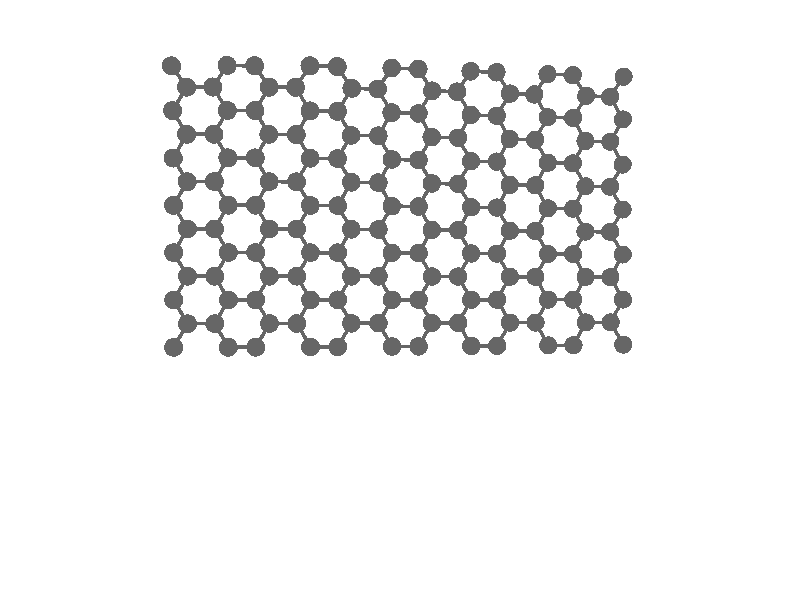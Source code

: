global_settings {
	ambient_light rgb <0.200000002980232, 0.200000002980232, 0.200000002980232>
	max_trace_level 15
}

background { color rgb <1,1,1> }

camera {
	perspective
	location <0, 0, 60.7969049610624>
	angle 40
	up <0, 1, 0>
	right <1, 0, 0> * 1.33333333333333
	direction <0, 0, -1> }

light_source {
	<146.1250820736, 127.859442731712, 182.656349870208>
	color rgb <1, 1, 1>
	fade_distance 365.312699740416
	fade_power 0
	parallel
	point_at <-146.1250820736, -127.859442731712, -182.656349870208>
}

light_source {
	<-146.1250820736, 127.859442731712, -91.328174935104>
	color rgb <0.300000011920929, 0.300000011920929, 0.300000011920929>
	fade_distance 365.312699740416
	fade_power 0
	parallel
	point_at <146.1250820736, -127.859442731712, 91.328174935104>
}

#default {
	finish {ambient .8 diffuse 1 specular 1 roughness .005 metallic 0.5}
}

union {
cylinder {
	<-7.8641775056292, -2.5751867397165, 0.890837>, 	<-8.60744846955994, -2.57685219032351, 0.9076945>, 0.1
	pigment { rgbt <0.400000005960464, 0.400000005960464, 0.400000005960464, 0> }
}
cylinder {
	<-8.60744846955994, -2.57685219032351, 0.9076945>, 	<-9.35071943349068, -2.57851764093051, 0.924552>, 0.1
	pigment { rgbt <0.400000005960464, 0.400000005960464, 0.400000005960464, 0> }
}
cylinder {
	<-12.3253861039843, -2.57711599537383, 0.93817>, 	<-11.9490529281209, -1.93297659107337, 0.942345>, 0.1
	pigment { rgbt <0.400000005960464, 0.400000005960464, 0.400000005960464, 0> }
}
cylinder {
	<-11.9490529281209, -1.93297659107337, 0.942345>, 	<-11.5727197522575, -1.2888371867729, 0.94652>, 0.1
	pigment { rgbt <0.400000005960464, 0.400000005960464, 0.400000005960464, 0> }
}
cylinder {
	<-11.5727197522575, -1.2888371867729, 0.94652>, 	<-10.8308853175239, -1.28852073769136, 0.942676>, 0.1
	pigment { rgbt <0.400000005960464, 0.400000005960464, 0.400000005960464, 0> }
}
cylinder {
	<-10.8308853175239, -1.28852073769136, 0.942676>, 	<-10.0890508827903, -1.28820428860982, 0.938832>, 0.1
	pigment { rgbt <0.400000005960464, 0.400000005960464, 0.400000005960464, 0> }
}
cylinder {
	<-10.0890508827903, -1.28820428860982, 0.938832>, 	<-9.71988515814051, -1.93336096477016, 0.931692>, 0.1
	pigment { rgbt <0.400000005960464, 0.400000005960464, 0.400000005960464, 0> }
}
cylinder {
	<-9.71988515814051, -1.93336096477016, 0.931692>, 	<-9.35071943349068, -2.57851764093051, 0.924552>, 0.1
	pigment { rgbt <0.400000005960464, 0.400000005960464, 0.400000005960464, 0> }
}
cylinder {
	<-12.3189718157059, 0.000369400664501637, 0.953217>, 	<-11.9458457839817, -0.6442338930542, 0.9498685>, 0.1
	pigment { rgbt <0.400000005960464, 0.400000005960464, 0.400000005960464, 0> }
}
cylinder {
	<-11.9458457839817, -0.6442338930542, 0.9498685>, 	<-11.5727197522575, -1.2888371867729, 0.94652>, 0.1
	pigment { rgbt <0.400000005960464, 0.400000005960464, 0.400000005960464, 0> }
}
cylinder {
	<-10.0890508827903, -1.28820428860982, 0.938832>, 	<-9.71722961331378, -0.642901459190883, 0.9372165>, 0.1
	pigment { rgbt <0.400000005960464, 0.400000005960464, 0.400000005960464, 0> }
}
cylinder {
	<-9.71722961331378, -0.642901459190883, 0.9372165>, 	<-9.34540834383722, 0.00240137022805431, 0.935601>, 0.1
	pigment { rgbt <0.400000005960464, 0.400000005960464, 0.400000005960464, 0> }
}
cylinder {
	<-9.34540834383722, 0.00240137022805431, 0.935601>, 	<-8.60265767567126, 0.00348163918192434, 0.917953>, 0.1
	pigment { rgbt <0.400000005960464, 0.400000005960464, 0.400000005960464, 0> }
}
cylinder {
	<-8.60265767567126, 0.00348163918192434, 0.917953>, 	<-7.85990700750529, 0.00456190813579438, 0.900305>, 0.1
	pigment { rgbt <0.400000005960464, 0.400000005960464, 0.400000005960464, 0> }
}
cylinder {
	<-7.85990700750529, 0.00456190813579438, 0.900305>, 	<-7.48924900547586, -0.639956747082617, 0.883432>, 0.1
	pigment { rgbt <0.400000005960464, 0.400000005960464, 0.400000005960464, 0> }
}
cylinder {
	<-7.48924900547586, -0.639956747082617, 0.883432>, 	<-7.11859100344642, -1.28447540230103, 0.866559>, 0.1
	pigment { rgbt <0.400000005960464, 0.400000005960464, 0.400000005960464, 0> }
}
cylinder {
	<-7.11859100344642, -1.28447540230103, 0.866559>, 	<-7.49138425453781, -1.92983107100877, 0.878698>, 0.1
	pigment { rgbt <0.400000005960464, 0.400000005960464, 0.400000005960464, 0> }
}
cylinder {
	<-7.49138425453781, -1.92983107100877, 0.878698>, 	<-7.8641775056292, -2.5751867397165, 0.890837>, 0.1
	pigment { rgbt <0.400000005960464, 0.400000005960464, 0.400000005960464, 0> }
}
cylinder {
	<-4.89105255042499, -2.56880992295944, 0.740132>, 	<-5.26183027738323, -1.92507930958092, 0.765246>, 0.1
	pigment { rgbt <0.400000005960464, 0.400000005960464, 0.400000005960464, 0> }
}
cylinder {
	<-5.26183027738323, -1.92507930958092, 0.765246>, 	<-5.63260800434146, -1.2813486962024, 0.79036>, 0.1
	pigment { rgbt <0.400000005960464, 0.400000005960464, 0.400000005960464, 0> }
}
cylinder {
	<-5.63260800434146, -1.2813486962024, 0.79036>, 	<-6.37559950389394, -1.28291204925172, 0.8284595>, 0.1
	pigment { rgbt <0.400000005960464, 0.400000005960464, 0.400000005960464, 0> }
}
cylinder {
	<-6.37559950389394, -1.28291204925172, 0.8284595>, 	<-7.11859100344642, -1.28447540230103, 0.866559>, 0.1
	pigment { rgbt <0.400000005960464, 0.400000005960464, 0.400000005960464, 0> }
}
cylinder {
	<-5.63260800434146, -1.2813486962024, 0.79036>, 	<-5.2610011222781, -0.636368441638441, 0.7686515>, 0.1
	pigment { rgbt <0.400000005960464, 0.400000005960464, 0.400000005960464, 0> }
}
cylinder {
	<-5.2610011222781, -0.636368441638441, 0.7686515>, 	<-4.88939424021473, 0.00861181292552171, 0.746943>, 0.1
	pigment { rgbt <0.400000005960464, 0.400000005960464, 0.400000005960464, 0> }
}
cylinder {
	<-4.88939424021473, 0.00861181292552171, 0.746943>, 	<-5.2606701233496, 0.652789752441986, 0.7763925>, 0.1
	pigment { rgbt <0.400000005960464, 0.400000005960464, 0.400000005960464, 0> }
}
cylinder {
	<-5.2606701233496, 0.652789752441986, 0.7763925>, 	<-5.63194600648446, 1.29696769195845, 0.805842>, 0.1
	pigment { rgbt <0.400000005960464, 0.400000005960464, 0.400000005960464, 0> }
}
cylinder {
	<-5.63194600648446, 1.29696769195845, 0.805842>, 	<-6.37479627255733, 1.29616788825544, 0.843427>, 0.1
	pigment { rgbt <0.400000005960464, 0.400000005960464, 0.400000005960464, 0> }
}
cylinder {
	<-6.37479627255733, 1.29616788825544, 0.843427>, 	<-7.1176465386302, 1.29536808455243, 0.881012>, 0.1
	pigment { rgbt <0.400000005960464, 0.400000005960464, 0.400000005960464, 0> }
}
cylinder {
	<-7.1176465386302, 1.29536808455243, 0.881012>, 	<-7.48877677306774, 0.649964996344112, 0.8906585>, 0.1
	pigment { rgbt <0.400000005960464, 0.400000005960464, 0.400000005960464, 0> }
}
cylinder {
	<-7.48877677306774, 0.649964996344112, 0.8906585>, 	<-7.85990700750529, 0.00456190813579438, 0.900305>, 0.1
	pigment { rgbt <0.400000005960464, 0.400000005960464, 0.400000005960464, 0> }
}
cylinder {
	<-7.1176465386302, 1.29536808455243, 0.881012>, 	<-7.48994805923453, 1.93993966607787, 0.8968655>, 0.1
	pigment { rgbt <0.400000005960464, 0.400000005960464, 0.400000005960464, 0> }
}
cylinder {
	<-7.48994805923453, 1.93993966607787, 0.8968655>, 	<-7.86224957983886, 2.58451124760331, 0.912719>, 0.1
	pigment { rgbt <0.400000005960464, 0.400000005960464, 0.400000005960464, 0> }
}
cylinder {
	<-7.86224957983886, 2.58451124760331, 0.912719>, 	<-8.60514835236649, 2.58372992696948, 0.9285835>, 0.1
	pigment { rgbt <0.400000005960464, 0.400000005960464, 0.400000005960464, 0> }
}
cylinder {
	<-8.60514835236649, 2.58372992696948, 0.9285835>, 	<-9.34804712489413, 2.58294860633565, 0.944448>, 0.1
	pigment { rgbt <0.400000005960464, 0.400000005960464, 0.400000005960464, 0> }
}
cylinder {
	<-9.34804712489413, 2.58294860633565, 0.944448>, 	<-9.71780078384278, 1.93732949862965, 0.947578>, 0.1
	pigment { rgbt <0.400000005960464, 0.400000005960464, 0.400000005960464, 0> }
}
cylinder {
	<-9.71780078384278, 1.93732949862965, 0.947578>, 	<-10.0875544427914, 1.29171039092366, 0.950708>, 0.1
	pigment { rgbt <0.400000005960464, 0.400000005960464, 0.400000005960464, 0> }
}
cylinder {
	<-10.0875544427914, 1.29171039092366, 0.950708>, 	<-9.71648139331432, 0.647055880575855, 0.9431545>, 0.1
	pigment { rgbt <0.400000005960464, 0.400000005960464, 0.400000005960464, 0> }
}
cylinder {
	<-9.71648139331432, 0.647055880575855, 0.9431545>, 	<-9.34540834383722, 0.00240137022805431, 0.935601>, 0.1
	pigment { rgbt <0.400000005960464, 0.400000005960464, 0.400000005960464, 0> }
}
cylinder {
	<-10.0875544427914, 1.29171039092366, 0.950708>, 	<-10.8293251337064, 1.29069546405035, 0.954243>, 0.1
	pigment { rgbt <0.400000005960464, 0.400000005960464, 0.400000005960464, 0> }
}
cylinder {
	<-10.8293251337064, 1.29069546405035, 0.954243>, 	<-11.5710958246213, 1.28968053717705, 0.957778>, 0.1
	pigment { rgbt <0.400000005960464, 0.400000005960464, 0.400000005960464, 0> }
}
cylinder {
	<-11.5710958246213, 1.28968053717705, 0.957778>, 	<-11.9450338201636, 0.645024968920775, 0.9554975>, 0.1
	pigment { rgbt <0.400000005960464, 0.400000005960464, 0.400000005960464, 0> }
}
cylinder {
	<-11.9450338201636, 0.645024968920775, 0.9554975>, 	<-12.3189718157059, 0.000369400664501637, 0.953217>, 0.1
	pigment { rgbt <0.400000005960464, 0.400000005960464, 0.400000005960464, 0> }
}
cylinder {
	<-11.5710958246213, 1.28968053717705, 0.957778>, 	<-11.9465110083619, 1.93328653177021, 0.957214>, 0.1
	pigment { rgbt <0.400000005960464, 0.400000005960464, 0.400000005960464, 0> }
}
cylinder {
	<-11.9465110083619, 1.93328653177021, 0.957214>, 	<-12.3219261921025, 2.57689252636338, 0.95665>, 0.1
	pigment { rgbt <0.400000005960464, 0.400000005960464, 0.400000005960464, 0> }
}
cylinder {
	<-3.40565284408532, 0.0106007364877958, 0.621803>, 	<-3.03519481900949, 0.655171090000053, 0.588749>, 0.1
	pigment { rgbt <0.400000005960464, 0.400000005960464, 0.400000005960464, 0> }
}
cylinder {
	<-3.03519481900949, 0.655171090000053, 0.588749>, 	<-2.66473679393366, 1.29974144351231, 0.555695>, 0.1
	pigment { rgbt <0.400000005960464, 0.400000005960464, 0.400000005960464, 0> }
}
cylinder {
	<-3.40639359871232, -2.56554767903228, 0.615998>, 	<-3.03557100751072, -1.92116669827397, 0.5782575>, 0.1
	pigment { rgbt <0.400000005960464, 0.400000005960464, 0.400000005960464, 0> }
}
cylinder {
	<-3.03557100751072, -1.92116669827397, 0.5782575>, 	<-2.66474841630912, -1.27678571751567, 0.540517>, 0.1
	pigment { rgbt <0.400000005960464, 0.400000005960464, 0.400000005960464, 0> }
}
cylinder {
	<-2.66474841630912, -1.27678571751567, 0.540517>, 	<-3.03520063019722, -0.633092490513938, 0.58116>, 0.1
	pigment { rgbt <0.400000005960464, 0.400000005960464, 0.400000005960464, 0> }
}
cylinder {
	<-3.03520063019722, -0.633092490513938, 0.58116>, 	<-3.40565284408532, 0.0106007364877958, 0.621803>, 0.1
	pigment { rgbt <0.400000005960464, 0.400000005960464, 0.400000005960464, 0> }
}
cylinder {
	<-2.66473679393366, 1.29974144351231, 0.555695>, 	<-3.03571858598025, 1.94365848567003, 0.5979275>, 0.1
	pigment { rgbt <0.400000005960464, 0.400000005960464, 0.400000005960464, 0> }
}
cylinder {
	<-3.03571858598025, 1.94365848567003, 0.5979275>, 	<-3.40670037802684, 2.58757552782776, 0.64016>, 0.1
	pigment { rgbt <0.400000005960464, 0.400000005960464, 0.400000005960464, 0> }
}
cylinder {
	<-5.63194600648446, 1.29696769195845, 0.805842>, 	<-5.26138761597963, 1.94192358052834, 0.785316>, 0.1
	pigment { rgbt <0.400000005960464, 0.400000005960464, 0.400000005960464, 0> }
}
cylinder {
	<-5.26138761597963, 1.94192358052834, 0.785316>, 	<-4.89082922547481, 2.58687946909823, 0.76479>, 0.1
	pigment { rgbt <0.400000005960464, 0.400000005960464, 0.400000005960464, 0> }
}
cylinder {
	<-4.89082922547481, 2.58687946909823, 0.76479>, 	<-4.14876480175082, 2.58722749846299, 0.702475>, 0.1
	pigment { rgbt <0.400000005960464, 0.400000005960464, 0.400000005960464, 0> }
}
cylinder {
	<-4.14876480175082, 2.58722749846299, 0.702475>, 	<-3.40670037802684, 2.58757552782776, 0.64016>, 0.1
	pigment { rgbt <0.400000005960464, 0.400000005960464, 0.400000005960464, 0> }
}
cylinder {
	<-4.88939424021473, 0.00861181292552171, 0.746943>, 	<-4.14752354215003, 0.00960627470665875, 0.684373>, 0.1
	pigment { rgbt <0.400000005960464, 0.400000005960464, 0.400000005960464, 0> }
}
cylinder {
	<-4.14752354215003, 0.00960627470665875, 0.684373>, 	<-3.40565284408532, 0.0106007364877958, 0.621803>, 0.1
	pigment { rgbt <0.400000005960464, 0.400000005960464, 0.400000005960464, 0> }
}
cylinder {
	<-4.89105255042499, -2.56880992295944, 0.740132>, 	<-4.14872307456866, -2.56717880099586, 0.678065>, 0.1
	pigment { rgbt <0.400000005960464, 0.400000005960464, 0.400000005960464, 0> }
}
cylinder {
	<-4.14872307456866, -2.56717880099586, 0.678065>, 	<-3.40639359871232, -2.56554767903228, 0.615998>, 0.1
	pigment { rgbt <0.400000005960464, 0.400000005960464, 0.400000005960464, 0> }
}
cylinder {
	<1.76362331668329, 1.30306223296935, -0.054996>, 	<1.39531055920615, 1.94688070678987, 0.0058525>, 0.1
	pigment { rgbt <0.400000005960464, 0.400000005960464, 0.400000005960464, 0> }
}
cylinder {
	<1.39531055920615, 1.94688070678987, 0.0058525>, 	<1.026997801729, 2.59069918061039, 0.066701>, 0.1
	pigment { rgbt <0.400000005960464, 0.400000005960464, 0.400000005960464, 0> }
}
cylinder {
	<1.76537262403831, -1.27326331336593, -0.062808>, 	<1.39682636587726, -0.629442921052404, -0.0025945>, 0.1
	pigment { rgbt <0.400000005960464, 0.400000005960464, 0.400000005960464, 0> }
}
cylinder {
	<1.39682636587726, -0.629442921052404, -0.0025945>, 	<1.02828010771621, 0.0143774712611204, 0.057619>, 0.1
	pigment { rgbt <0.400000005960464, 0.400000005960464, 0.400000005960464, 0> }
}
cylinder {
	<1.02828010771621, 0.0143774712611204, 0.057619>, 	<1.39595171219975, 0.658719852115236, 0.0013115>, 0.1
	pigment { rgbt <0.400000005960464, 0.400000005960464, 0.400000005960464, 0> }
}
cylinder {
	<1.39595171219975, 0.658719852115236, 0.0013115>, 	<1.76362331668329, 1.30306223296935, -0.054996>, 0.1
	pigment { rgbt <0.400000005960464, 0.400000005960464, 0.400000005960464, 0> }
}
cylinder {
	<1.03007412045692, -2.56110405941761, 0.052744>, 	<1.39772337224761, -1.91718368639177, -0.005032>, 0.1
	pigment { rgbt <0.400000005960464, 0.400000005960464, 0.400000005960464, 0> }
}
cylinder {
	<1.39772337224761, -1.91718368639177, -0.005032>, 	<1.76537262403831, -1.27326331336593, -0.062808>, 0.1
	pigment { rgbt <0.400000005960464, 0.400000005960464, 0.400000005960464, 0> }
}
cylinder {
	<-0.44704090147136, 2.5895916439805, 0.287707>, 	<0.289978450128822, 2.59014541229545, 0.177204>, 0.1
	pigment { rgbt <0.400000005960464, 0.400000005960464, 0.400000005960464, 0> }
}
cylinder {
	<0.289978450128822, 2.59014541229545, 0.177204>, 	<1.026997801729, 2.59069918061039, 0.066701>, 0.1
	pigment { rgbt <0.400000005960464, 0.400000005960464, 0.400000005960464, 0> }
}
cylinder {
	<-0.446171658988975, 0.0134517904559477, 0.273977>, 	<-0.815652886375265, 0.65718385639827, 0.32717>, 0.1
	pigment { rgbt <0.400000005960464, 0.400000005960464, 0.400000005960464, 0> }
}
cylinder {
	<-0.815652886375265, 0.65718385639827, 0.32717>, 	<-1.18513411376156, 1.30091592234059, 0.380363>, 0.1
	pigment { rgbt <0.400000005960464, 0.400000005960464, 0.400000005960464, 0> }
}
cylinder {
	<-0.446171658988975, 0.0134517904559477, 0.273977>, 	<0.291054224363618, 0.0139146308585341, 0.165798>, 0.1
	pigment { rgbt <0.400000005960464, 0.400000005960464, 0.400000005960464, 0> }
}
cylinder {
	<0.291054224363618, 0.0139146308585341, 0.165798>, 	<1.02828010771621, 0.0143774712611204, 0.057619>, 0.1
	pigment { rgbt <0.400000005960464, 0.400000005960464, 0.400000005960464, 0> }
}
cylinder {
	<-0.445035698218992, -2.56188096991719, 0.268961>, 	<-0.814935320510967, -1.91845005004058, 0.3178685>, 0.1
	pigment { rgbt <0.400000005960464, 0.400000005960464, 0.400000005960464, 0> }
}
cylinder {
	<-0.814935320510967, -1.91845005004058, 0.3178685>, 	<-1.18483494280294, -1.27501913016398, 0.366776>, 0.1
	pigment { rgbt <0.400000005960464, 0.400000005960464, 0.400000005960464, 0> }
}
cylinder {
	<-0.445035698218992, -2.56188096991719, 0.268961>, 	<0.292519211118963, -2.5614925146674, 0.1608525>, 0.1
	pigment { rgbt <0.400000005960464, 0.400000005960464, 0.400000005960464, 0> }
}
cylinder {
	<0.292519211118963, -2.5614925146674, 0.1608525>, 	<1.03007412045692, -2.56110405941761, 0.052744>, 0.1
	pigment { rgbt <0.400000005960464, 0.400000005960464, 0.400000005960464, 0> }
}
cylinder {
	<-1.18513411376156, 1.30091592234059, 0.380363>, 	<-0.816087507616458, 1.94525378316055, 0.334035>, 0.1
	pigment { rgbt <0.400000005960464, 0.400000005960464, 0.400000005960464, 0> }
}
cylinder {
	<-0.816087507616458, 1.94525378316055, 0.334035>, 	<-0.44704090147136, 2.5895916439805, 0.287707>, 0.1
	pigment { rgbt <0.400000005960464, 0.400000005960464, 0.400000005960464, 0> }
}
cylinder {
	<-1.18483494280294, -1.27501913016398, 0.366776>, 	<-0.815503300895959, -0.630783669854016, 0.3203765>, 0.1
	pigment { rgbt <0.400000005960464, 0.400000005960464, 0.400000005960464, 0> }
}
cylinder {
	<-0.815503300895959, -0.630783669854016, 0.3203765>, 	<-0.446171658988975, 0.0134517904559477, 0.273977>, 0.1
	pigment { rgbt <0.400000005960464, 0.400000005960464, 0.400000005960464, 0> }
}
cylinder {
	<-2.66473679393366, 1.29974144351231, 0.555695>, 	<-1.92493545384761, 1.30032868292645, 0.468029>, 0.1
	pigment { rgbt <0.400000005960464, 0.400000005960464, 0.400000005960464, 0> }
}
cylinder {
	<-1.92493545384761, 1.30032868292645, 0.468029>, 	<-1.18513411376156, 1.30091592234059, 0.380363>, 0.1
	pigment { rgbt <0.400000005960464, 0.400000005960464, 0.400000005960464, 0> }
}
cylinder {
	<-2.66474841630912, -1.27678571751567, 0.540517>, 	<-1.92479167955603, -1.27590242383983, 0.4536465>, 0.1
	pigment { rgbt <0.400000005960464, 0.400000005960464, 0.400000005960464, 0> }
}
cylinder {
	<-1.92479167955603, -1.27590242383983, 0.4536465>, 	<-1.18483494280294, -1.27501913016398, 0.366776>, 0.1
	pigment { rgbt <0.400000005960464, 0.400000005960464, 0.400000005960464, 0> }
}
cylinder {
	<6.1625667062507, 1.30557875400486, -0.836076>, 	<5.79597770292618, 1.95010182957201, -0.771181>, 0.1
	pigment { rgbt <0.400000005960464, 0.400000005960464, 0.400000005960464, 0> }
}
cylinder {
	<5.79597770292618, 1.95010182957201, -0.771181>, 	<5.42938869960165, 2.59462490513915, -0.706286>, 0.1
	pigment { rgbt <0.400000005960464, 0.400000005960464, 0.400000005960464, 0> }
}
cylinder {
	<6.16803498936731, -1.27354149433327, -0.832028>, 	<5.80055746044057, -0.628945228915604, -0.7651735>, 0.1
	pigment { rgbt <0.400000005960464, 0.400000005960464, 0.400000005960464, 0> }
}
cylinder {
	<5.80055746044057, -0.628945228915604, -0.7651735>, 	<5.43307993151383, 0.0156510365020597, -0.698319>, 0.1
	pigment { rgbt <0.400000005960464, 0.400000005960464, 0.400000005960464, 0> }
}
cylinder {
	<5.43307993151383, 0.0156510365020597, -0.698319>, 	<5.79782331888227, 0.660614895253462, -0.7671975>, 0.1
	pigment { rgbt <0.400000005960464, 0.400000005960464, 0.400000005960464, 0> }
}
cylinder {
	<5.79782331888227, 0.660614895253462, -0.7671975>, 	<6.1625667062507, 1.30557875400486, -0.836076>, 0.1
	pigment { rgbt <0.400000005960464, 0.400000005960464, 0.400000005960464, 0> }
}
cylinder {
	<3.9647471040392, 2.59321064869987, -0.436618>, 	<4.69706790182042, 2.59391777691951, -0.571452>, 0.1
	pigment { rgbt <0.400000005960464, 0.400000005960464, 0.400000005960464, 0> }
}
cylinder {
	<4.69706790182042, 2.59391777691951, -0.571452>, 	<5.42938869960165, 2.59462490513915, -0.706286>, 0.1
	pigment { rgbt <0.400000005960464, 0.400000005960464, 0.400000005960464, 0> }
}
cylinder {
	<5.43885894478359, -2.56269610332369, -0.700393>, 	<5.80344696707545, -1.91811879882848, -0.7662105>, 0.1
	pigment { rgbt <0.400000005960464, 0.400000005960464, 0.400000005960464, 0> }
}
cylinder {
	<5.80344696707545, -1.91811879882848, -0.7662105>, 	<6.16803498936731, -1.27354149433327, -0.832028>, 0.1
	pigment { rgbt <0.400000005960464, 0.400000005960464, 0.400000005960464, 0> }
}
cylinder {
	<3.23259110466653, 1.3039259995011, -0.304184>, 	<3.59866910435286, 1.94856832410048, -0.370401>, 0.1
	pigment { rgbt <0.400000005960464, 0.400000005960464, 0.400000005960464, 0> }
}
cylinder {
	<3.59866910435286, 1.94856832410048, -0.370401>, 	<3.9647471040392, 2.59321064869987, -0.436618>, 0.1
	pigment { rgbt <0.400000005960464, 0.400000005960464, 0.400000005960464, 0> }
}
cylinder {
	<3.96752788257029, 0.0155354623337232, -0.434254>, 	<3.60005949361841, 0.65973073091741, -0.369219>, 0.1
	pigment { rgbt <0.400000005960464, 0.400000005960464, 0.400000005960464, 0> }
}
cylinder {
	<3.60005949361841, 0.65973073091741, -0.369219>, 	<3.23259110466653, 1.3039259995011, -0.304184>, 0.1
	pigment { rgbt <0.400000005960464, 0.400000005960464, 0.400000005960464, 0> }
}
cylinder {
	<3.96752788257029, 0.0155354623337232, -0.434254>, 	<4.70030390704206, 0.0155932494178914, -0.5662865>, 0.1
	pigment { rgbt <0.400000005960464, 0.400000005960464, 0.400000005960464, 0> }
}
cylinder {
	<4.70030390704206, 0.0155932494178914, -0.5662865>, 	<5.43307993151383, 0.0156510365020597, -0.698319>, 0.1
	pigment { rgbt <0.400000005960464, 0.400000005960464, 0.400000005960464, 0> }
}
cylinder {
	<3.97185542119891, -2.56145218406942, -0.437804>, 	<3.60358957156552, -1.91736969385889, -0.373005>, 0.1
	pigment { rgbt <0.400000005960464, 0.400000005960464, 0.400000005960464, 0> }
}
cylinder {
	<3.60358957156552, -1.91736969385889, -0.373005>, 	<3.23532372193213, -1.27328720364836, -0.308206>, 0.1
	pigment { rgbt <0.400000005960464, 0.400000005960464, 0.400000005960464, 0> }
}
cylinder {
	<3.97185542119891, -2.56145218406942, -0.437804>, 	<4.70535718299125, -2.56207414369656, -0.5690985>, 0.1
	pigment { rgbt <0.400000005960464, 0.400000005960464, 0.400000005960464, 0> }
}
cylinder {
	<4.70535718299125, -2.56207414369656, -0.5690985>, 	<5.43885894478359, -2.56269610332369, -0.700393>, 0.1
	pigment { rgbt <0.400000005960464, 0.400000005960464, 0.400000005960464, 0> }
}
cylinder {
	<3.23532372193213, -1.27328720364836, -0.308206>, 	<3.60142580225121, -0.628875870657317, -0.37123>, 0.1
	pigment { rgbt <0.400000005960464, 0.400000005960464, 0.400000005960464, 0> }
}
cylinder {
	<3.60142580225121, -0.628875870657317, -0.37123>, 	<3.96752788257029, 0.0155354623337232, -0.434254>, 0.1
	pigment { rgbt <0.400000005960464, 0.400000005960464, 0.400000005960464, 0> }
}
cylinder {
	<10.5460470995527, 1.30808187743574, -1.649936>, 	<10.1800789630217, 1.95298666974953, -1.5890745>, 0.1
	pigment { rgbt <0.400000005960464, 0.400000005960464, 0.400000005960464, 0> }
}
cylinder {
	<10.1800789630217, 1.95298666974953, -1.5890745>, 	<9.81411082649074, 2.59789146206331, -1.528213>, 0.1
	pigment { rgbt <0.400000005960464, 0.400000005960464, 0.400000005960464, 0> }
}
cylinder {
	<10.5551406728712, -1.27186910548803, -1.63618>, 	<10.1875886505813, -0.627291866074611, -1.571729>, 0.1
	pigment { rgbt <0.400000005960464, 0.400000005960464, 0.400000005960464, 0> }
}
cylinder {
	<10.1875886505813, -0.627291866074611, -1.571729>, 	<9.82003662829135, 0.0172853733388045, -1.507278>, 0.1
	pigment { rgbt <0.400000005960464, 0.400000005960464, 0.400000005960464, 0> }
}
cylinder {
	<9.82003662829135, 0.0172853733388045, -1.507278>, 	<10.183041863922, 0.66268362538727, -1.578607>, 0.1
	pigment { rgbt <0.400000005960464, 0.400000005960464, 0.400000005960464, 0> }
}
cylinder {
	<10.183041863922, 0.66268362538727, -1.578607>, 	<10.5460470995527, 1.30808187743574, -1.649936>, 0.1
	pigment { rgbt <0.400000005960464, 0.400000005960464, 0.400000005960464, 0> }
}
cylinder {
	<8.35330408757766, 2.59688854426656, -1.255388>, 	<9.0837074570342, 2.59739000316494, -1.3918005>, 0.1
	pigment { rgbt <0.400000005960464, 0.400000005960464, 0.400000005960464, 0> }
}
cylinder {
	<9.0837074570342, 2.59739000316494, -1.3918005>, 	<9.81411082649074, 2.59789146206331, -1.528213>, 0.1
	pigment { rgbt <0.400000005960464, 0.400000005960464, 0.400000005960464, 0> }
}
cylinder {
	<9.83136462244719, -2.56387082969839, -1.503737>, 	<10.1932526476592, -1.91786996759321, -1.5699585>, 0.1
	pigment { rgbt <0.400000005960464, 0.400000005960464, 0.400000005960464, 0> }
}
cylinder {
	<10.1932526476592, -1.91786996759321, -1.5699585>, 	<10.5551406728712, -1.27186910548803, -1.63618>, 0.1
	pigment { rgbt <0.400000005960464, 0.400000005960464, 0.400000005960464, 0> }
}
cylinder {
	<7.62499153023728, 1.30633823660501, -1.108614>, 	<7.98914780890747, 1.95161339043579, -1.182001>, 0.1
	pigment { rgbt <0.400000005960464, 0.400000005960464, 0.400000005960464, 0> }
}
cylinder {
	<7.98914780890747, 1.95161339043579, -1.182001>, 	<8.35330408757766, 2.59688854426656, -1.255388>, 0.1
	pigment { rgbt <0.400000005960464, 0.400000005960464, 0.400000005960464, 0> }
}
cylinder {
	<8.35857877457526, 0.0166112282801465, -1.238086>, 	<7.99178515240627, 0.66147473244258, -1.17335>, 0.1
	pigment { rgbt <0.400000005960464, 0.400000005960464, 0.400000005960464, 0> }
}
cylinder {
	<7.99178515240627, 0.66147473244258, -1.17335>, 	<7.62499153023728, 1.30633823660501, -1.108614>, 0.1
	pigment { rgbt <0.400000005960464, 0.400000005960464, 0.400000005960464, 0> }
}
cylinder {
	<8.35857877457526, 0.0166112282801465, -1.238086>, 	<9.08930770143331, 0.0169483008094755, -1.372682>, 0.1
	pigment { rgbt <0.400000005960464, 0.400000005960464, 0.400000005960464, 0> }
}
cylinder {
	<9.08930770143331, 0.0169483008094755, -1.372682>, 	<9.82003662829135, 0.0172853733388045, -1.507278>, 0.1
	pigment { rgbt <0.400000005960464, 0.400000005960464, 0.400000005960464, 0> }
}
cylinder {
	<8.36828147491666, -2.56370354204034, -1.236396>, 	<8.00003787622342, -1.9189075440193, -1.168642>, 0.1
	pigment { rgbt <0.400000005960464, 0.400000005960464, 0.400000005960464, 0> }
}
cylinder {
	<8.00003787622342, -1.9189075440193, -1.168642>, 	<7.63179427753018, -1.27411154599826, -1.100888>, 0.1
	pigment { rgbt <0.400000005960464, 0.400000005960464, 0.400000005960464, 0> }
}
cylinder {
	<8.36828147491666, -2.56370354204034, -1.236396>, 	<9.09982304868192, -2.56378718586937, -1.3700665>, 0.1
	pigment { rgbt <0.400000005960464, 0.400000005960464, 0.400000005960464, 0> }
}
cylinder {
	<9.09982304868192, -2.56378718586937, -1.3700665>, 	<9.83136462244719, -2.56387082969839, -1.503737>, 0.1
	pigment { rgbt <0.400000005960464, 0.400000005960464, 0.400000005960464, 0> }
}
cylinder {
	<7.63179427753018, -1.27411154599826, -1.100888>, 	<7.99518652605272, -0.628750158859055, -1.169487>, 0.1
	pigment { rgbt <0.400000005960464, 0.400000005960464, 0.400000005960464, 0> }
}
cylinder {
	<7.99518652605272, -0.628750158859055, -1.169487>, 	<8.35857877457526, 0.0166112282801465, -1.238086>, 0.1
	pigment { rgbt <0.400000005960464, 0.400000005960464, 0.400000005960464, 0> }
}
cylinder {
	<12.0054708560033, 1.30903431247747, -1.91647>, 	<12.3722129804403, 1.95331936887836, -1.991098>, 0.1
	pigment { rgbt <0.400000005960464, 0.400000005960464, 0.400000005960464, 0> }
}
cylinder {
	<12.3722129804403, 1.95331936887836, -1.991098>, 	<12.7389551048772, 2.59760442527925, -2.065726>, 0.1
	pigment { rgbt <0.400000005960464, 0.400000005960464, 0.400000005960464, 0> }
}
cylinder {
	<12.7459353550158, 0.0214437048974618, -2.038918>, 	<12.3757031055096, 0.665239008687467, -1.977694>, 0.1
	pigment { rgbt <0.400000005960464, 0.400000005960464, 0.400000005960464, 0> }
}
cylinder {
	<12.3757031055096, 0.665239008687467, -1.977694>, 	<12.0054708560033, 1.30903431247747, -1.91647>, 0.1
	pigment { rgbt <0.400000005960464, 0.400000005960464, 0.400000005960464, 0> }
}
cylinder {
	<12.7593019835018, -2.55579978628375, -2.032075>, 	<12.3872964246935, -1.91255110152875, -1.9661775>, 0.1
	pigment { rgbt <0.400000005960464, 0.400000005960464, 0.400000005960464, 0> }
}
cylinder {
	<12.3872964246935, -1.91255110152875, -1.9661775>, 	<12.0152908658853, -1.26930241677375, -1.90028>, 0.1
	pigment { rgbt <0.400000005960464, 0.400000005960464, 0.400000005960464, 0> }
}
cylinder {
	<12.0152908658853, -1.26930241677375, -1.90028>, 	<12.3806131104505, -0.623929355938147, -1.969599>, 0.1
	pigment { rgbt <0.400000005960464, 0.400000005960464, 0.400000005960464, 0> }
}
cylinder {
	<12.3806131104505, -0.623929355938147, -1.969599>, 	<12.7459353550158, 0.0214437048974618, -2.038918>, 0.1
	pigment { rgbt <0.400000005960464, 0.400000005960464, 0.400000005960464, 0> }
}
cylinder {
	<1.76362331668329, 1.30306223296935, -0.054996>, 	<2.49810721067491, 1.30349411623522, -0.17959>, 0.1
	pigment { rgbt <0.400000005960464, 0.400000005960464, 0.400000005960464, 0> }
}
cylinder {
	<2.49810721067491, 1.30349411623522, -0.17959>, 	<3.23259110466653, 1.3039259995011, -0.304184>, 0.1
	pigment { rgbt <0.400000005960464, 0.400000005960464, 0.400000005960464, 0> }
}
cylinder {
	<1.76537262403831, -1.27326331336593, -0.062808>, 	<2.50034817298522, -1.27327525850714, -0.185507>, 0.1
	pigment { rgbt <0.400000005960464, 0.400000005960464, 0.400000005960464, 0> }
}
cylinder {
	<2.50034817298522, -1.27327525850714, -0.185507>, 	<3.23532372193213, -1.27328720364836, -0.308206>, 0.1
	pigment { rgbt <0.400000005960464, 0.400000005960464, 0.400000005960464, 0> }
}
cylinder {
	<6.1625667062507, 1.30557875400486, -0.836076>, 	<6.89377911824399, 1.30595849530494, -0.972345>, 0.1
	pigment { rgbt <0.400000005960464, 0.400000005960464, 0.400000005960464, 0> }
}
cylinder {
	<6.89377911824399, 1.30595849530494, -0.972345>, 	<7.62499153023728, 1.30633823660501, -1.108614>, 0.1
	pigment { rgbt <0.400000005960464, 0.400000005960464, 0.400000005960464, 0> }
}
cylinder {
	<6.16803498936731, -1.27354149433327, -0.832028>, 	<6.89991463344874, -1.27382652016576, -0.966458>, 0.1
	pigment { rgbt <0.400000005960464, 0.400000005960464, 0.400000005960464, 0> }
}
cylinder {
	<6.89991463344874, -1.27382652016576, -0.966458>, 	<7.63179427753018, -1.27411154599826, -1.100888>, 0.1
	pigment { rgbt <0.400000005960464, 0.400000005960464, 0.400000005960464, 0> }
}
cylinder {
	<10.5460470995527, 1.30808187743574, -1.649936>, 	<11.275758977778, 1.3085580949566, -1.783203>, 0.1
	pigment { rgbt <0.400000005960464, 0.400000005960464, 0.400000005960464, 0> }
}
cylinder {
	<11.275758977778, 1.3085580949566, -1.783203>, 	<12.0054708560033, 1.30903431247747, -1.91647>, 0.1
	pigment { rgbt <0.400000005960464, 0.400000005960464, 0.400000005960464, 0> }
}
cylinder {
	<10.5551406728712, -1.27186910548803, -1.63618>, 	<11.2852157693783, -1.27058576113089, -1.76823>, 0.1
	pigment { rgbt <0.400000005960464, 0.400000005960464, 0.400000005960464, 0> }
}
cylinder {
	<11.2852157693783, -1.27058576113089, -1.76823>, 	<12.0152908658853, -1.26930241677375, -1.90028>, 0.1
	pigment { rgbt <0.400000005960464, 0.400000005960464, 0.400000005960464, 0> }
}
cylinder {
	<-0.449563865996567, 5.16493492019864, 0.2933>, 	<0.287444459424347, 5.16556368466929, 0.1794825>, 0.1
	pigment { rgbt <0.400000005960464, 0.400000005960464, 0.400000005960464, 0> }
}
cylinder {
	<0.287444459424347, 5.16556368466929, 0.1794825>, 	<1.02445278484526, 5.16619244913995, 0.065665>, 0.1
	pigment { rgbt <0.400000005960464, 0.400000005960464, 0.400000005960464, 0> }
}
cylinder {
	<3.96242663684681, 5.16999399569065, -0.452696>, 	<4.6948037040666, 5.17136164359227, -0.5907635>, 0.1
	pigment { rgbt <0.400000005960464, 0.400000005960464, 0.400000005960464, 0> }
}
cylinder {
	<4.6948037040666, 5.17136164359227, -0.5907635>, 	<5.4271807712864, 5.17272929149389, -0.728831>, 0.1
	pigment { rgbt <0.400000005960464, 0.400000005960464, 0.400000005960464, 0> }
}
cylinder {
	<1.76180801770987, 3.87936375626775, -0.053422>, 	<1.39313040127757, 4.52277810270385, 0.0061215>, 0.1
	pigment { rgbt <0.400000005960464, 0.400000005960464, 0.400000005960464, 0> }
}
cylinder {
	<1.39313040127757, 4.52277810270385, 0.0061215>, 	<1.02445278484526, 5.16619244913995, 0.065665>, 0.1
	pigment { rgbt <0.400000005960464, 0.400000005960464, 0.400000005960464, 0> }
}
cylinder {
	<1.76180801770987, 3.87936375626775, -0.053422>, 	<2.49603876423658, 3.88021805119422, -0.1814545>, 0.1
	pigment { rgbt <0.400000005960464, 0.400000005960464, 0.400000005960464, 0> }
}
cylinder {
	<2.49603876423658, 3.88021805119422, -0.1814545>, 	<3.2302695107633, 3.88107234612069, -0.309487>, 0.1
	pigment { rgbt <0.400000005960464, 0.400000005960464, 0.400000005960464, 0> }
}
cylinder {
	<3.2302695107633, 3.88107234612069, -0.309487>, 	<3.59634807380505, 4.52553317090567, -0.3810915>, 0.1
	pigment { rgbt <0.400000005960464, 0.400000005960464, 0.400000005960464, 0> }
}
cylinder {
	<3.59634807380505, 4.52553317090567, -0.3810915>, 	<3.96242663684681, 5.16999399569065, -0.452696>, 0.1
	pigment { rgbt <0.400000005960464, 0.400000005960464, 0.400000005960464, 0> }
}
cylinder {
	<8.35269850327002, 5.17687249005938, -1.287469>, 	<9.08343721841903, 5.17781606604241, -1.4255815>, 0.1
	pigment { rgbt <0.400000005960464, 0.400000005960464, 0.400000005960464, 0> }
}
cylinder {
	<9.08343721841903, 5.17781606604241, -1.4255815>, 	<9.81417593356803, 5.17875964202545, -1.563694>, 0.1
	pigment { rgbt <0.400000005960464, 0.400000005960464, 0.400000005960464, 0> }
}
cylinder {
	<6.15971247463659, 3.88455191481013, -0.853966>, 	<5.7934466229615, 4.52864060315201, -0.7913985>, 0.1
	pigment { rgbt <0.400000005960464, 0.400000005960464, 0.400000005960464, 0> }
}
cylinder {
	<5.7934466229615, 4.52864060315201, -0.7913985>, 	<5.4271807712864, 5.17272929149389, -0.728831>, 0.1
	pigment { rgbt <0.400000005960464, 0.400000005960464, 0.400000005960464, 0> }
}
cylinder {
	<6.15971247463659, 3.88455191481013, -0.853966>, 	<6.89084065747327, 3.88558812674867, -0.9926985>, 0.1
	pigment { rgbt <0.400000005960464, 0.400000005960464, 0.400000005960464, 0> }
}
cylinder {
	<6.89084065747327, 3.88558812674867, -0.9926985>, 	<7.62196884030995, 3.88662433868722, -1.131431>, 0.1
	pigment { rgbt <0.400000005960464, 0.400000005960464, 0.400000005960464, 0> }
}
cylinder {
	<12.0020259124046, 3.88718226703508, -1.950066>, 	<12.3706782585565, 4.53083249019045, -2.028682>, 0.1
	pigment { rgbt <0.400000005960464, 0.400000005960464, 0.400000005960464, 0> }
}
cylinder {
	<12.3706782585565, 4.53083249019045, -2.028682>, 	<12.7393306047084, 5.17448271334581, -2.107298>, 0.1
	pigment { rgbt <0.400000005960464, 0.400000005960464, 0.400000005960464, 0> }
}
cylinder {
	<7.62196884030995, 3.88662433868722, -1.131431>, 	<7.98733367178999, 4.5317484143733, -1.20945>, 0.1
	pigment { rgbt <0.400000005960464, 0.400000005960464, 0.400000005960464, 0> }
}
cylinder {
	<7.98733367178999, 4.5317484143733, -1.20945>, 	<8.35269850327002, 5.17687249005938, -1.287469>, 0.1
	pigment { rgbt <0.400000005960464, 0.400000005960464, 0.400000005960464, 0> }
}
cylinder {
	<10.5428985852132, 3.88786493556629, -1.680384>, 	<10.1785372593906, 4.53331228879587, -1.622039>, 0.1
	pigment { rgbt <0.400000005960464, 0.400000005960464, 0.400000005960464, 0> }
}
cylinder {
	<10.1785372593906, 4.53331228879587, -1.622039>, 	<9.81417593356803, 5.17875964202545, -1.563694>, 0.1
	pigment { rgbt <0.400000005960464, 0.400000005960464, 0.400000005960464, 0> }
}
cylinder {
	<10.5428985852132, 3.88786493556629, -1.680384>, 	<11.2724622488089, 3.88752360130069, -1.815225>, 0.1
	pigment { rgbt <0.400000005960464, 0.400000005960464, 0.400000005960464, 0> }
}
cylinder {
	<11.2724622488089, 3.88752360130069, -1.815225>, 	<12.0020259124046, 3.88718226703508, -1.950066>, 0.1
	pigment { rgbt <0.400000005960464, 0.400000005960464, 0.400000005960464, 0> }
}
cylinder {
	<-1.18696730487253, 3.87690843937463, 0.393279>, 	<-0.818265585434549, 4.52092167978664, 0.3432895>, 0.1
	pigment { rgbt <0.400000005960464, 0.400000005960464, 0.400000005960464, 0> }
}
cylinder {
	<-0.818265585434549, 4.52092167978664, 0.3432895>, 	<-0.449563865996567, 5.16493492019864, 0.2933>, 0.1
	pigment { rgbt <0.400000005960464, 0.400000005960464, 0.400000005960464, 0> }
}
cylinder {
	<-2.6669962045811, 3.87636281180598, 0.571393>, 	<-3.03912394908492, 4.52014345394253, 0.6117155>, 0.1
	pigment { rgbt <0.400000005960464, 0.400000005960464, 0.400000005960464, 0> }
}
cylinder {
	<-3.03912394908492, 4.52014345394253, 0.6117155>, 	<-3.41125169358873, 5.16392409607908, 0.652038>, 0.1
	pigment { rgbt <0.400000005960464, 0.400000005960464, 0.400000005960464, 0> }
}
cylinder {
	<-2.6669962045811, 3.87636281180598, 0.571393>, 	<-1.92698175472682, 3.8766356255903, 0.482336>, 0.1
	pigment { rgbt <0.400000005960464, 0.400000005960464, 0.400000005960464, 0> }
}
cylinder {
	<-1.92698175472682, 3.8766356255903, 0.482336>, 	<-1.18696730487253, 3.87690843937463, 0.393279>, 0.1
	pigment { rgbt <0.400000005960464, 0.400000005960464, 0.400000005960464, 0> }
}
cylinder {
	<-4.89680304011422, 5.1646575408908, 0.775121>, 	<-4.15402736685148, 5.16429081848494, 0.7135795>, 0.1
	pigment { rgbt <0.400000005960464, 0.400000005960464, 0.400000005960464, 0> }
}
cylinder {
	<-4.15402736685148, 5.16429081848494, 0.7135795>, 	<-3.41125169358873, 5.16392409607908, 0.652038>, 0.1
	pigment { rgbt <0.400000005960464, 0.400000005960464, 0.400000005960464, 0> }
}
cylinder {
	<-5.63632507813351, 3.87548232046621, 0.819554>, 	<-6.37971210736934, 3.87543632944344, 0.8550445>, 0.1
	pigment { rgbt <0.400000005960464, 0.400000005960464, 0.400000005960464, 0> }
}
cylinder {
	<-6.37971210736934, 3.87543632944344, 0.8550445>, 	<-7.12309913660517, 3.87539033842066, 0.890535>, 0.1
	pigment { rgbt <0.400000005960464, 0.400000005960464, 0.400000005960464, 0> }
}
cylinder {
	<-5.63632507813351, 3.87548232046621, 0.819554>, 	<-5.26656405912386, 4.5200699306785, 0.7973375>, 0.1
	pigment { rgbt <0.400000005960464, 0.400000005960464, 0.400000005960464, 0> }
}
cylinder {
	<-5.26656405912386, 4.5200699306785, 0.7973375>, 	<-4.89680304011422, 5.1646575408908, 0.775121>, 0.1
	pigment { rgbt <0.400000005960464, 0.400000005960464, 0.400000005960464, 0> }
}
cylinder {
	<-7.12309913660517, 3.87539033842066, 0.890535>, 	<-7.49756965376123, 4.51995166282287, 0.9014705>, 0.1
	pigment { rgbt <0.400000005960464, 0.400000005960464, 0.400000005960464, 0> }
}
cylinder {
	<-7.49756965376123, 4.51995166282287, 0.9014705>, 	<-7.87204017091729, 5.16451298722507, 0.912406>, 0.1
	pigment { rgbt <0.400000005960464, 0.400000005960464, 0.400000005960464, 0> }
}
cylinder {
	<-7.87204017091729, 5.16451298722507, 0.912406>, 	<-8.61565963067485, 5.16426791505662, 0.924682>, 0.1
	pigment { rgbt <0.400000005960464, 0.400000005960464, 0.400000005960464, 0> }
}
cylinder {
	<-8.61565963067485, 5.16426791505662, 0.924682>, 	<-9.35927909043241, 5.16402284288816, 0.936958>, 0.1
	pigment { rgbt <0.400000005960464, 0.400000005960464, 0.400000005960464, 0> }
}
cylinder {
	<-9.35927909043241, 5.16402284288816, 0.936958>, 	<-9.7270035555986, 4.5178489434706, 0.943347>, 0.1
	pigment { rgbt <0.400000005960464, 0.400000005960464, 0.400000005960464, 0> }
}
cylinder {
	<-9.7270035555986, 4.5178489434706, 0.943347>, 	<-10.0947280207648, 3.87167504405304, 0.949736>, 0.1
	pigment { rgbt <0.400000005960464, 0.400000005960464, 0.400000005960464, 0> }
}
cylinder {
	<-11.578638887351, 3.868169061242, 0.952142>, 	<-10.8366834540579, 3.86992205264752, 0.950939>, 0.1
	pigment { rgbt <0.400000005960464, 0.400000005960464, 0.400000005960464, 0> }
}
cylinder {
	<-10.8366834540579, 3.86992205264752, 0.950939>, 	<-10.0947280207648, 3.87167504405304, 0.949736>, 0.1
	pigment { rgbt <0.400000005960464, 0.400000005960464, 0.400000005960464, 0> }
}
cylinder {
	<-11.578638887351, 3.868169061242, 0.952142>, 	<-11.9566453583526, 4.51116515126813, 0.944086>, 0.1
	pigment { rgbt <0.400000005960464, 0.400000005960464, 0.400000005960464, 0> }
}
cylinder {
	<-11.9566453583526, 4.51116515126813, 0.944086>, 	<-12.3346518293542, 5.15416124129427, 0.93603>, 0.1
	pigment { rgbt <0.400000005960464, 0.400000005960464, 0.400000005960464, 0> }
}
cylinder {
	<-0.452446106886348, 7.73820507087938, 0.294177>, 	<0.283918694313693, 7.73890311072193, 0.1752595>, 0.1
	pigment { rgbt <0.400000005960464, 0.400000005960464, 0.400000005960464, 0> }
}
cylinder {
	<0.283918694313693, 7.73890311072193, 0.1752595>, 	<1.02028349551374, 7.73960115056447, 0.056342>, 0.1
	pigment { rgbt <0.400000005960464, 0.400000005960464, 0.400000005960464, 0> }
}
cylinder {
	<3.95982694704111, 7.74455024507867, -0.481996>, 	<4.69220829591995, 7.74654339451298, -0.623522>, 0.1
	pigment { rgbt <0.400000005960464, 0.400000005960464, 0.400000005960464, 0> }
}
cylinder {
	<4.69220829591995, 7.74654339451298, -0.623522>, 	<5.42458964479878, 7.74853654394729, -0.765048>, 0.1
	pigment { rgbt <0.400000005960464, 0.400000005960464, 0.400000005960464, 0> }
}
cylinder {
	<1.75873125707287, 6.45412283913899, -0.064237>, 	<1.3895073762933, 7.09686199485173, -0.0039475>, 0.1
	pigment { rgbt <0.400000005960464, 0.400000005960464, 0.400000005960464, 0> }
}
cylinder {
	<1.3895073762933, 7.09686199485173, -0.0039475>, 	<1.02028349551374, 7.73960115056447, 0.056342>, 0.1
	pigment { rgbt <0.400000005960464, 0.400000005960464, 0.400000005960464, 0> }
}
cylinder {
	<1.75873125707287, 6.45412283913899, -0.064237>, 	<2.49304437583646, 6.4553431628411, -0.196547>, 0.1
	pigment { rgbt <0.400000005960464, 0.400000005960464, 0.400000005960464, 0> }
}
cylinder {
	<2.49304437583646, 6.4553431628411, -0.196547>, 	<3.22735749460005, 6.45656348654321, -0.328857>, 0.1
	pigment { rgbt <0.400000005960464, 0.400000005960464, 0.400000005960464, 0> }
}
cylinder {
	<3.22735749460005, 6.45656348654321, -0.328857>, 	<3.59359222082058, 7.10055686581094, -0.4054265>, 0.1
	pigment { rgbt <0.400000005960464, 0.400000005960464, 0.400000005960464, 0> }
}
cylinder {
	<3.59359222082058, 7.10055686581094, -0.4054265>, 	<3.95982694704111, 7.74455024507867, -0.481996>, 0.1
	pigment { rgbt <0.400000005960464, 0.400000005960464, 0.400000005960464, 0> }
}
cylinder {
	<8.35707320384579, 7.75604117424986, -1.331517>, 	<9.08916547507508, 7.75825672279058, -1.470401>, 0.1
	pigment { rgbt <0.400000005960464, 0.400000005960464, 0.400000005960464, 0> }
}
cylinder {
	<9.08916547507508, 7.75825672279058, -1.470401>, 	<9.82125774630438, 7.76047227133131, -1.609285>, 0.1
	pigment { rgbt <0.400000005960464, 0.400000005960464, 0.400000005960464, 0> }
}
cylinder {
	<6.15864870298221, 6.46220770052355, -0.886492>, 	<5.79161917389049, 7.10537212223542, -0.82577>, 0.1
	pigment { rgbt <0.400000005960464, 0.400000005960464, 0.400000005960464, 0> }
}
cylinder {
	<5.79161917389049, 7.10537212223542, -0.82577>, 	<5.42458964479878, 7.74853654394729, -0.765048>, 0.1
	pigment { rgbt <0.400000005960464, 0.400000005960464, 0.400000005960464, 0> }
}
cylinder {
	<6.15864870298221, 6.46220770052355, -0.886492>, 	<6.89069708329726, 6.46411073372441, -1.027344>, 0.1
	pigment { rgbt <0.400000005960464, 0.400000005960464, 0.400000005960464, 0> }
}
cylinder {
	<6.89069708329726, 6.46411073372441, -1.027344>, 	<7.62274546361231, 6.46601376692528, -1.168196>, 0.1
	pigment { rgbt <0.400000005960464, 0.400000005960464, 0.400000005960464, 0> }
}
cylinder {
	<12.0074622324339, 6.46744132186709, -1.994552>, 	<12.3797805713811, 7.11111282469661, -2.074973>, 0.1
	pigment { rgbt <0.400000005960464, 0.400000005960464, 0.400000005960464, 0> }
}
cylinder {
	<12.3797805713811, 7.11111282469661, -2.074973>, 	<12.7520989103283, 7.75478432752614, -2.155394>, 0.1
	pigment { rgbt <0.400000005960464, 0.400000005960464, 0.400000005960464, 0> }
}
cylinder {
	<7.62274546361231, 6.46601376692528, -1.168196>, 	<7.98990933372905, 7.11102747058757, -1.2498565>, 0.1
	pigment { rgbt <0.400000005960464, 0.400000005960464, 0.400000005960464, 0> }
}
cylinder {
	<7.98990933372905, 7.11102747058757, -1.2498565>, 	<8.35707320384579, 7.75604117424986, -1.331517>, 0.1
	pigment { rgbt <0.400000005960464, 0.400000005960464, 0.400000005960464, 0> }
}
cylinder {
	<10.5471936895893, 6.46874159207652, -1.722644>, 	<10.1842257179468, 7.11460693170391, -1.6659645>, 0.1
	pigment { rgbt <0.400000005960464, 0.400000005960464, 0.400000005960464, 0> }
}
cylinder {
	<10.1842257179468, 7.11460693170391, -1.6659645>, 	<9.82125774630438, 7.76047227133131, -1.609285>, 0.1
	pigment { rgbt <0.400000005960464, 0.400000005960464, 0.400000005960464, 0> }
}
cylinder {
	<10.5471936895893, 6.46874159207652, -1.722644>, 	<11.2773279610116, 6.4680914569718, -1.858598>, 0.1
	pigment { rgbt <0.400000005960464, 0.400000005960464, 0.400000005960464, 0> }
}
cylinder {
	<11.2773279610116, 6.4680914569718, -1.858598>, 	<12.0074622324339, 6.46744132186709, -1.994552>, 0.1
	pigment { rgbt <0.400000005960464, 0.400000005960464, 0.400000005960464, 0> }
}
cylinder {
	<-1.19067098623339, 6.45144030339542, 0.397824>, 	<-0.821558546559869, 7.0948226871374, 0.3460005>, 0.1
	pigment { rgbt <0.400000005960464, 0.400000005960464, 0.400000005960464, 0> }
}
cylinder {
	<-0.821558546559869, 7.0948226871374, 0.3460005>, 	<-0.452446106886348, 7.73820507087938, 0.294177>, 0.1
	pigment { rgbt <0.400000005960464, 0.400000005960464, 0.400000005960464, 0> }
}
cylinder {
	<-2.67186309496154, 6.4514932698267, 0.579837>, 	<-3.04485219123442, 7.09484911126889, 0.6213605>, 0.1
	pigment { rgbt <0.400000005960464, 0.400000005960464, 0.400000005960464, 0> }
}
cylinder {
	<-3.04485219123442, 7.09484911126889, 0.6213605>, 	<-3.4178412875073, 7.73820495271108, 0.662884>, 0.1
	pigment { rgbt <0.400000005960464, 0.400000005960464, 0.400000005960464, 0> }
}
cylinder {
	<-2.67186309496154, 6.4514932698267, 0.579837>, 	<-1.93126704059747, 6.45146678661106, 0.4888305>, 0.1
	pigment { rgbt <0.400000005960464, 0.400000005960464, 0.400000005960464, 0> }
}
cylinder {
	<-1.93126704059747, 6.45146678661106, 0.4888305>, 	<-1.19067098623339, 6.45144030339542, 0.397824>, 0.1
	pigment { rgbt <0.400000005960464, 0.400000005960464, 0.400000005960464, 0> }
}
cylinder {
	<-4.90482220641372, 7.7405778986078, 0.783255>, 	<-4.16133174696051, 7.73939142565944, 0.7230695>, 0.1
	pigment { rgbt <0.400000005960464, 0.400000005960464, 0.400000005960464, 0> }
}
cylinder {
	<-4.16133174696051, 7.73939142565944, 0.7230695>, 	<-3.4178412875073, 7.73820495271108, 0.662884>, 0.1
	pigment { rgbt <0.400000005960464, 0.400000005960464, 0.400000005960464, 0> }
}
cylinder {
	<-5.64548883952057, 6.453107278748, 0.824065>, 	<-6.39030219050823, 6.45398278990117, 0.856021>, 0.1
	pigment { rgbt <0.400000005960464, 0.400000005960464, 0.400000005960464, 0> }
}
cylinder {
	<-6.39030219050823, 6.45398278990117, 0.856021>, 	<-7.13511554149589, 6.45485830105433, 0.887977>, 0.1
	pigment { rgbt <0.400000005960464, 0.400000005960464, 0.400000005960464, 0> }
}
cylinder {
	<-5.64548883952057, 6.453107278748, 0.824065>, 	<-5.27515552296714, 7.0968425886779, 0.80366>, 0.1
	pigment { rgbt <0.400000005960464, 0.400000005960464, 0.400000005960464, 0> }
}
cylinder {
	<-5.27515552296714, 7.0968425886779, 0.80366>, 	<-4.90482220641372, 7.7405778986078, 0.783255>, 0.1
	pigment { rgbt <0.400000005960464, 0.400000005960464, 0.400000005960464, 0> }
}
cylinder {
	<-7.13511554149589, 6.45485830105433, 0.887977>, 	<-7.51201605169712, 7.09939927722773, 0.895476>, 0.1
	pigment { rgbt <0.400000005960464, 0.400000005960464, 0.400000005960464, 0> }
}
cylinder {
	<-7.51201605169712, 7.09939927722773, 0.895476>, 	<-7.88891656189835, 7.74394025340112, 0.902975>, 0.1
	pigment { rgbt <0.400000005960464, 0.400000005960464, 0.400000005960464, 0> }
}
cylinder {
	<-7.88891656189835, 7.74394025340112, 0.902975>, 	<-8.63408249768754, 7.74505864149377, 0.9091775>, 0.1
	pigment { rgbt <0.400000005960464, 0.400000005960464, 0.400000005960464, 0> }
}
cylinder {
	<-8.63408249768754, 7.74505864149377, 0.9091775>, 	<-9.37924843347673, 7.74617702958642, 0.91538>, 0.1
	pigment { rgbt <0.400000005960464, 0.400000005960464, 0.400000005960464, 0> }
}
cylinder {
	<-9.37924843347673, 7.74617702958642, 0.91538>, 	<-9.74532773241326, 7.09952720441121, 0.922164>, 0.1
	pigment { rgbt <0.400000005960464, 0.400000005960464, 0.400000005960464, 0> }
}
cylinder {
	<-9.74532773241326, 7.09952720441121, 0.922164>, 	<-10.1114070313498, 6.45287737923599, 0.928948>, 0.1
	pigment { rgbt <0.400000005960464, 0.400000005960464, 0.400000005960464, 0> }
}
cylinder {
	<-10.1114070313498, 6.45287737923599, 0.928948>, 	<-10.8541248418998, 6.45077262168918, 0.9254865>, 0.1
	pigment { rgbt <0.400000005960464, 0.400000005960464, 0.400000005960464, 0> }
}
cylinder {
	<-10.8541248418998, 6.45077262168918, 0.9254865>, 	<-11.5968426524498, 6.44866786414236, 0.922025>, 0.1
	pigment { rgbt <0.400000005960464, 0.400000005960464, 0.400000005960464, 0> }
}
cylinder {
	<-11.5968426524498, 6.44866786414236, 0.922025>, 	<-11.9787235846436, 7.09155210171962, 0.9062055>, 0.1
	pigment { rgbt <0.400000005960464, 0.400000005960464, 0.400000005960464, 0> }
}
cylinder {
	<-11.9787235846436, 7.09155210171962, 0.9062055>, 	<-12.3606045168374, 7.73443633929688, 0.890386>, 0.1
	pigment { rgbt <0.400000005960464, 0.400000005960464, 0.400000005960464, 0> }
}
cylinder {
	<-11.578638887351, 3.868169061242, 0.952142>, 	<-11.9502825397267, 3.22253079380269, 0.954396>, 0.1
	pigment { rgbt <0.400000005960464, 0.400000005960464, 0.400000005960464, 0> }
}
cylinder {
	<-11.9502825397267, 3.22253079380269, 0.954396>, 	<-12.3219261921025, 2.57689252636338, 0.95665>, 0.1
	pigment { rgbt <0.400000005960464, 0.400000005960464, 0.400000005960464, 0> }
}
cylinder {
	<-10.0947280207648, 3.87167504405304, 0.949736>, 	<-9.72138757282946, 3.22731182519435, 0.947092>, 0.1
	pigment { rgbt <0.400000005960464, 0.400000005960464, 0.400000005960464, 0> }
}
cylinder {
	<-9.72138757282946, 3.22731182519435, 0.947092>, 	<-9.34804712489413, 2.58294860633565, 0.944448>, 0.1
	pigment { rgbt <0.400000005960464, 0.400000005960464, 0.400000005960464, 0> }
}
cylinder {
	<-7.12309913660517, 3.87539033842066, 0.890535>, 	<-7.49267435822201, 3.22995079301199, 0.901627>, 0.1
	pigment { rgbt <0.400000005960464, 0.400000005960464, 0.400000005960464, 0> }
}
cylinder {
	<-7.49267435822201, 3.22995079301199, 0.901627>, 	<-7.86224957983886, 2.58451124760331, 0.912719>, 0.1
	pigment { rgbt <0.400000005960464, 0.400000005960464, 0.400000005960464, 0> }
}
cylinder {
	<-5.63632507813351, 3.87548232046621, 0.819554>, 	<-5.26357715180416, 3.23118089478222, 0.792172>, 0.1
	pigment { rgbt <0.400000005960464, 0.400000005960464, 0.400000005960464, 0> }
}
cylinder {
	<-5.26357715180416, 3.23118089478222, 0.792172>, 	<-4.89082922547481, 2.58687946909823, 0.76479>, 0.1
	pigment { rgbt <0.400000005960464, 0.400000005960464, 0.400000005960464, 0> }
}
cylinder {
	<-2.6669962045811, 3.87636281180598, 0.571393>, 	<-3.03684829130397, 3.23196916981687, 0.6057765>, 0.1
	pigment { rgbt <0.400000005960464, 0.400000005960464, 0.400000005960464, 0> }
}
cylinder {
	<-3.03684829130397, 3.23196916981687, 0.6057765>, 	<-3.40670037802684, 2.58757552782776, 0.64016>, 0.1
	pigment { rgbt <0.400000005960464, 0.400000005960464, 0.400000005960464, 0> }
}
cylinder {
	<-1.18696730487253, 3.87690843937463, 0.393279>, 	<-0.817004103171946, 3.23325004167756, 0.340493>, 0.1
	pigment { rgbt <0.400000005960464, 0.400000005960464, 0.400000005960464, 0> }
}
cylinder {
	<-0.817004103171946, 3.23325004167756, 0.340493>, 	<-0.44704090147136, 2.5895916439805, 0.287707>, 0.1
	pigment { rgbt <0.400000005960464, 0.400000005960464, 0.400000005960464, 0> }
}
cylinder {
	<1.76180801770987, 3.87936375626775, -0.053422>, 	<1.39440290971944, 3.23503146843907, 0.0066395>, 0.1
	pigment { rgbt <0.400000005960464, 0.400000005960464, 0.400000005960464, 0> }
}
cylinder {
	<1.39440290971944, 3.23503146843907, 0.0066395>, 	<1.026997801729, 2.59069918061039, 0.066701>, 0.1
	pigment { rgbt <0.400000005960464, 0.400000005960464, 0.400000005960464, 0> }
}
cylinder {
	<3.2302695107633, 3.88107234612069, -0.309487>, 	<3.59750830740125, 3.23714149741028, -0.3730525>, 0.1
	pigment { rgbt <0.400000005960464, 0.400000005960464, 0.400000005960464, 0> }
}
cylinder {
	<3.59750830740125, 3.23714149741028, -0.3730525>, 	<3.9647471040392, 2.59321064869987, -0.436618>, 0.1
	pigment { rgbt <0.400000005960464, 0.400000005960464, 0.400000005960464, 0> }
}
cylinder {
	<6.15971247463659, 3.88455191481013, -0.853966>, 	<5.79455058711912, 3.23958840997464, -0.780126>, 0.1
	pigment { rgbt <0.400000005960464, 0.400000005960464, 0.400000005960464, 0> }
}
cylinder {
	<5.79455058711912, 3.23958840997464, -0.780126>, 	<5.42938869960165, 2.59462490513915, -0.706286>, 0.1
	pigment { rgbt <0.400000005960464, 0.400000005960464, 0.400000005960464, 0> }
}
cylinder {
	<7.62196884030995, 3.88662433868722, -1.131431>, 	<7.98763646394381, 3.24175644147689, -1.1934095>, 0.1
	pigment { rgbt <0.400000005960464, 0.400000005960464, 0.400000005960464, 0> }
}
cylinder {
	<7.98763646394381, 3.24175644147689, -1.1934095>, 	<8.35330408757766, 2.59688854426656, -1.255388>, 0.1
	pigment { rgbt <0.400000005960464, 0.400000005960464, 0.400000005960464, 0> }
}
cylinder {
	<10.5428985852132, 3.88786493556629, -1.680384>, 	<10.178504705852, 3.2428781988148, -1.6042985>, 0.1
	pigment { rgbt <0.400000005960464, 0.400000005960464, 0.400000005960464, 0> }
}
cylinder {
	<10.178504705852, 3.2428781988148, -1.6042985>, 	<9.81411082649074, 2.59789146206331, -1.528213>, 0.1
	pigment { rgbt <0.400000005960464, 0.400000005960464, 0.400000005960464, 0> }
}
cylinder {
	<12.0020259124046, 3.88718226703508, -1.950066>, 	<12.3704905086409, 3.24239334615717, -2.007896>, 0.1
	pigment { rgbt <0.400000005960464, 0.400000005960464, 0.400000005960464, 0> }
}
cylinder {
	<12.3704905086409, 3.24239334615717, -2.007896>, 	<12.7389551048772, 2.59760442527925, -2.065726>, 0.1
	pigment { rgbt <0.400000005960464, 0.400000005960464, 0.400000005960464, 0> }
}
cylinder {
	<-11.5968426524498, 6.44866786414236, 0.922025>, 	<-11.965747240902, 5.80141455271832, 0.9290275>, 0.1
	pigment { rgbt <0.400000005960464, 0.400000005960464, 0.400000005960464, 0> }
}
cylinder {
	<-11.965747240902, 5.80141455271832, 0.9290275>, 	<-12.3346518293542, 5.15416124129427, 0.93603>, 0.1
	pigment { rgbt <0.400000005960464, 0.400000005960464, 0.400000005960464, 0> }
}
cylinder {
	<-10.1114070313498, 6.45287737923599, 0.928948>, 	<-9.7353430608911, 5.80845011106208, 0.932953>, 0.1
	pigment { rgbt <0.400000005960464, 0.400000005960464, 0.400000005960464, 0> }
}
cylinder {
	<-9.7353430608911, 5.80845011106208, 0.932953>, 	<-9.35927909043241, 5.16402284288816, 0.936958>, 0.1
	pigment { rgbt <0.400000005960464, 0.400000005960464, 0.400000005960464, 0> }
}
cylinder {
	<-7.13511554149589, 6.45485830105433, 0.887977>, 	<-7.50357785620659, 5.8096856441397, 0.9001915>, 0.1
	pigment { rgbt <0.400000005960464, 0.400000005960464, 0.400000005960464, 0> }
}
cylinder {
	<-7.50357785620659, 5.8096856441397, 0.9001915>, 	<-7.87204017091729, 5.16451298722507, 0.912406>, 0.1
	pigment { rgbt <0.400000005960464, 0.400000005960464, 0.400000005960464, 0> }
}
cylinder {
	<-5.64548883952057, 6.453107278748, 0.824065>, 	<-5.27114593981739, 5.8088824098194, 0.799593>, 0.1
	pigment { rgbt <0.400000005960464, 0.400000005960464, 0.400000005960464, 0> }
}
cylinder {
	<-5.27114593981739, 5.8088824098194, 0.799593>, 	<-4.89680304011422, 5.1646575408908, 0.775121>, 0.1
	pigment { rgbt <0.400000005960464, 0.400000005960464, 0.400000005960464, 0> }
}
cylinder {
	<-2.67186309496154, 6.4514932698267, 0.579837>, 	<-3.04155739427514, 5.80770868295289, 0.6159375>, 0.1
	pigment { rgbt <0.400000005960464, 0.400000005960464, 0.400000005960464, 0> }
}
cylinder {
	<-3.04155739427514, 5.80770868295289, 0.6159375>, 	<-3.41125169358873, 5.16392409607908, 0.652038>, 0.1
	pigment { rgbt <0.400000005960464, 0.400000005960464, 0.400000005960464, 0> }
}
cylinder {
	<-1.19067098623339, 6.45144030339542, 0.397824>, 	<-0.820117426114978, 5.80818761179703, 0.345562>, 0.1
	pigment { rgbt <0.400000005960464, 0.400000005960464, 0.400000005960464, 0> }
}
cylinder {
	<-0.820117426114978, 5.80818761179703, 0.345562>, 	<-0.449563865996567, 5.16493492019864, 0.2933>, 0.1
	pigment { rgbt <0.400000005960464, 0.400000005960464, 0.400000005960464, 0> }
}
cylinder {
	<1.75873125707287, 6.45412283913899, -0.064237>, 	<1.39159202095906, 5.81015764413947, 0.000713999999999999>, 0.1
	pigment { rgbt <0.400000005960464, 0.400000005960464, 0.400000005960464, 0> }
}
cylinder {
	<1.39159202095906, 5.81015764413947, 0.000713999999999999>, 	<1.02445278484526, 5.16619244913995, 0.065665>, 0.1
	pigment { rgbt <0.400000005960464, 0.400000005960464, 0.400000005960464, 0> }
}
cylinder {
	<3.22735749460005, 6.45656348654321, -0.328857>, 	<3.59489206572343, 5.81327874111693, -0.3907765>, 0.1
	pigment { rgbt <0.400000005960464, 0.400000005960464, 0.400000005960464, 0> }
}
cylinder {
	<3.59489206572343, 5.81327874111693, -0.3907765>, 	<3.96242663684681, 5.16999399569065, -0.452696>, 0.1
	pigment { rgbt <0.400000005960464, 0.400000005960464, 0.400000005960464, 0> }
}
cylinder {
	<6.15864870298221, 6.46220770052355, -0.886492>, 	<5.7929147371343, 5.81746849600872, -0.8076615>, 0.1
	pigment { rgbt <0.400000005960464, 0.400000005960464, 0.400000005960464, 0> }
}
cylinder {
	<5.7929147371343, 5.81746849600872, -0.8076615>, 	<5.4271807712864, 5.17272929149389, -0.728831>, 0.1
	pigment { rgbt <0.400000005960464, 0.400000005960464, 0.400000005960464, 0> }
}
cylinder {
	<7.62274546361231, 6.46601376692528, -1.168196>, 	<7.98772198344117, 5.82144312849233, -1.2278325>, 0.1
	pigment { rgbt <0.400000005960464, 0.400000005960464, 0.400000005960464, 0> }
}
cylinder {
	<7.98772198344117, 5.82144312849233, -1.2278325>, 	<8.35269850327002, 5.17687249005938, -1.287469>, 0.1
	pigment { rgbt <0.400000005960464, 0.400000005960464, 0.400000005960464, 0> }
}
cylinder {
	<10.5471936895893, 6.46874159207652, -1.722644>, 	<10.1806848115787, 5.82375061705098, -1.643169>, 0.1
	pigment { rgbt <0.400000005960464, 0.400000005960464, 0.400000005960464, 0> }
}
cylinder {
	<10.1806848115787, 5.82375061705098, -1.643169>, 	<9.81417593356803, 5.17875964202545, -1.563694>, 0.1
	pigment { rgbt <0.400000005960464, 0.400000005960464, 0.400000005960464, 0> }
}
cylinder {
	<12.0074622324339, 6.46744132186709, -1.994552>, 	<12.3733964185711, 5.82096201760645, -2.050925>, 0.1
	pigment { rgbt <0.400000005960464, 0.400000005960464, 0.400000005960464, 0> }
}
cylinder {
	<12.3733964185711, 5.82096201760645, -2.050925>, 	<12.7393306047084, 5.17448271334581, -2.107298>, 0.1
	pigment { rgbt <0.400000005960464, 0.400000005960464, 0.400000005960464, 0> }
}
cylinder {
	<-0.458846270142885, 10.3141169937345, 0.311594>, 	<0.28174301910608, 10.3148500082037, 0.1807335>, 0.1
	pigment { rgbt <0.400000005960464, 0.400000005960464, 0.400000005960464, 0> }
}
cylinder {
	<0.28174301910608, 10.3148500082037, 0.1807335>, 	<1.02233230835504, 10.3155830226728, 0.049873>, 0.1
	pigment { rgbt <0.400000005960464, 0.400000005960464, 0.400000005960464, 0> }
}
cylinder {
	<3.94876259103531, 10.321013539857, -0.516064>, 	<4.68676581862032, 10.3233551517184, -0.6642785>, 0.1
	pigment { rgbt <0.400000005960464, 0.400000005960464, 0.400000005960464, 0> }
}
cylinder {
	<4.68676581862032, 10.3233551517184, -0.6642785>, 	<5.42476904620533, 10.3256967635798, -0.812493>, 0.1
	pigment { rgbt <0.400000005960464, 0.400000005960464, 0.400000005960464, 0> }
}
cylinder {
	<1.75459187112198, 9.02494355084409, -0.079757>, 	<1.38846208973851, 9.67026328675847, -0.014942>, 0.1
	pigment { rgbt <0.400000005960464, 0.400000005960464, 0.400000005960464, 0> }
}
cylinder {
	<1.38846208973851, 9.67026328675847, -0.014942>, 	<1.02233230835504, 10.3155830226728, 0.049873>, 0.1
	pigment { rgbt <0.400000005960464, 0.400000005960464, 0.400000005960464, 0> }
}
cylinder {
	<1.75459187112198, 9.02494355084409, -0.079757>, 	<2.48884492286858, 9.02635585359056, -0.218358>, 0.1
	pigment { rgbt <0.400000005960464, 0.400000005960464, 0.400000005960464, 0> }
}
cylinder {
	<2.48884492286858, 9.02635585359056, -0.218358>, 	<3.22309797461519, 9.02776815633702, -0.356959>, 0.1
	pigment { rgbt <0.400000005960464, 0.400000005960464, 0.400000005960464, 0> }
}
cylinder {
	<3.22309797461519, 9.02776815633702, -0.356959>, 	<3.58593028282525, 9.67439084809702, -0.4365115>, 0.1
	pigment { rgbt <0.400000005960464, 0.400000005960464, 0.400000005960464, 0> }
}
cylinder {
	<3.58593028282525, 9.67439084809702, -0.4365115>, 	<3.94876259103531, 10.321013539857, -0.516064>, 0.1
	pigment { rgbt <0.400000005960464, 0.400000005960464, 0.400000005960464, 0> }
}
cylinder {
	<8.35501131244892, 10.3369046117492, -1.383261>, 	<9.09726441931044, 10.3410252072066, -1.5229>, 0.1
	pigment { rgbt <0.400000005960464, 0.400000005960464, 0.400000005960464, 0> }
}
cylinder {
	<9.09726441931044, 10.3410252072066, -1.5229>, 	<9.83951752617196, 10.3451458026641, -1.662539>, 0.1
	pigment { rgbt <0.400000005960464, 0.400000005960464, 0.400000005960464, 0> }
}
cylinder {
	<6.15688843898573, 9.03554424285213, -0.931024>, 	<5.79082874259553, 9.68062050321595, -0.8717585>, 0.1
	pigment { rgbt <0.400000005960464, 0.400000005960464, 0.400000005960464, 0> }
}
cylinder {
	<5.79082874259553, 9.68062050321595, -0.8717585>, 	<5.42476904620533, 10.3256967635798, -0.812493>, 0.1
	pigment { rgbt <0.400000005960464, 0.400000005960464, 0.400000005960464, 0> }
}
cylinder {
	<6.15688843898573, 9.03554424285213, -0.931024>, 	<6.89089151374906, 9.03832295842341, -1.073552>, 0.1
	pigment { rgbt <0.400000005960464, 0.400000005960464, 0.400000005960464, 0> }
}
cylinder {
	<6.89089151374906, 9.03832295842341, -1.073552>, 	<7.62489458851239, 9.0411016739947, -1.21608>, 0.1
	pigment { rgbt <0.400000005960464, 0.400000005960464, 0.400000005960464, 0> }
}
cylinder {
	<12.0275301793938, 9.05163648434008, -2.044688>, 	<12.4039370847907, 9.700847914686, -2.1258245>, 0.1
	pigment { rgbt <0.400000005960464, 0.400000005960464, 0.400000005960464, 0> }
}
cylinder {
	<12.4039370847907, 9.700847914686, -2.1258245>, 	<12.7803439901875, 10.3500593450319, -2.206961>, 0.1
	pigment { rgbt <0.400000005960464, 0.400000005960464, 0.400000005960464, 0> }
}
cylinder {
	<7.62489458851239, 9.0411016739947, -1.21608>, 	<7.98995295048065, 9.68900314287194, -1.2996705>, 0.1
	pigment { rgbt <0.400000005960464, 0.400000005960464, 0.400000005960464, 0> }
}
cylinder {
	<7.98995295048065, 9.68900314287194, -1.2996705>, 	<8.35501131244892, 10.3369046117492, -1.383261>, 0.1
	pigment { rgbt <0.400000005960464, 0.400000005960464, 0.400000005960464, 0> }
}
cylinder {
	<10.5610986792354, 9.04994860308957, -1.772203>, 	<10.2003081027037, 9.69754720287682, -1.717371>, 0.1
	pigment { rgbt <0.400000005960464, 0.400000005960464, 0.400000005960464, 0> }
}
cylinder {
	<10.2003081027037, 9.69754720287682, -1.717371>, 	<9.83951752617196, 10.3451458026641, -1.662539>, 0.1
	pigment { rgbt <0.400000005960464, 0.400000005960464, 0.400000005960464, 0> }
}
cylinder {
	<10.5610986792354, 9.04994860308957, -1.772203>, 	<11.2943144293146, 9.05079254371482, -1.9084455>, 0.1
	pigment { rgbt <0.400000005960464, 0.400000005960464, 0.400000005960464, 0> }
}
cylinder {
	<11.2943144293146, 9.05079254371482, -1.9084455>, 	<12.0275301793938, 9.05163648434008, -2.044688>, 0.1
	pigment { rgbt <0.400000005960464, 0.400000005960464, 0.400000005960464, 0> }
}
cylinder {
	<-1.19319427908215, 9.02199457920719, 0.409498>, 	<-0.826020274612519, 9.66805578647085, 0.360546>, 0.1
	pigment { rgbt <0.400000005960464, 0.400000005960464, 0.400000005960464, 0> }
}
cylinder {
	<-0.826020274612519, 9.66805578647085, 0.360546>, 	<-0.458846270142885, 10.3141169937345, 0.311594>, 0.1
	pigment { rgbt <0.400000005960464, 0.400000005960464, 0.400000005960464, 0> }
}
cylinder {
	<-2.67564041531011, 9.02212610790509, 0.598687>, 	<-3.04482039390449, 9.66801027913419, 0.64788>, 0.1
	pigment { rgbt <0.400000005960464, 0.400000005960464, 0.400000005960464, 0> }
}
cylinder {
	<-3.04482039390449, 9.66801027913419, 0.64788>, 	<-3.41400037249888, 10.3138944503633, 0.697073>, 0.1
	pigment { rgbt <0.400000005960464, 0.400000005960464, 0.400000005960464, 0> }
}
cylinder {
	<-2.67564041531011, 9.02212610790509, 0.598687>, 	<-1.93441734719613, 9.02206034355614, 0.5040925>, 0.1
	pigment { rgbt <0.400000005960464, 0.400000005960464, 0.400000005960464, 0> }
}
cylinder {
	<-1.93441734719613, 9.02206034355614, 0.5040925>, 	<-1.19319427908215, 9.02199457920719, 0.409498>, 0.1
	pigment { rgbt <0.400000005960464, 0.400000005960464, 0.400000005960464, 0> }
}
cylinder {
	<-4.91598414849516, 10.3187201594245, 0.813829>, 	<-4.16499226049702, 10.3163073048939, 0.755451>, 0.1
	pigment { rgbt <0.400000005960464, 0.400000005960464, 0.400000005960464, 0> }
}
cylinder {
	<-4.16499226049702, 10.3163073048939, 0.755451>, 	<-3.41400037249888, 10.3138944503633, 0.697073>, 0.1
	pigment { rgbt <0.400000005960464, 0.400000005960464, 0.400000005960464, 0> }
}
cylinder {
	<-5.65547028138884, 9.02695195137516, 0.836583>, 	<-6.40276988372699, 9.02854709470675, 0.8627725>, 0.1
	pigment { rgbt <0.400000005960464, 0.400000005960464, 0.400000005960464, 0> }
}
cylinder {
	<-6.40276988372699, 9.02854709470675, 0.8627725>, 	<-7.15006948606513, 9.03014223803834, 0.888962>, 0.1
	pigment { rgbt <0.400000005960464, 0.400000005960464, 0.400000005960464, 0> }
}
cylinder {
	<-5.65547028138884, 9.02695195137516, 0.836583>, 	<-5.285727214942, 9.67283605539982, 0.825206>, 0.1
	pigment { rgbt <0.400000005960464, 0.400000005960464, 0.400000005960464, 0> }
}
cylinder {
	<-5.285727214942, 9.67283605539982, 0.825206>, 	<-4.91598414849516, 10.3187201594245, 0.813829>, 0.1
	pigment { rgbt <0.400000005960464, 0.400000005960464, 0.400000005960464, 0> }
}
cylinder {
	<-7.15006948606513, 9.03014223803834, 0.888962>, 	<-7.5250979582314, 9.67743936784417, 0.897671>, 0.1
	pigment { rgbt <0.400000005960464, 0.400000005960464, 0.400000005960464, 0> }
}
cylinder {
	<-7.5250979582314, 9.67743936784417, 0.897671>, 	<-7.90012643039767, 10.32473649765, 0.90638>, 0.1
	pigment { rgbt <0.400000005960464, 0.400000005960464, 0.400000005960464, 0> }
}
cylinder {
	<-7.90012643039767, 10.32473649765, 0.90638>, 	<-8.65593375338758, 10.3283946713526, 0.9010965>, 0.1
	pigment { rgbt <0.400000005960464, 0.400000005960464, 0.400000005960464, 0> }
}
cylinder {
	<-8.65593375338758, 10.3283946713526, 0.9010965>, 	<-9.41174107637748, 10.3320528450552, 0.895813>, 0.1
	pigment { rgbt <0.400000005960464, 0.400000005960464, 0.400000005960464, 0> }
}
cylinder {
	<-9.41174107637748, 10.3320528450552, 0.895813>, 	<-9.77529465255249, 9.68333290139741, 0.8975125>, 0.1
	pigment { rgbt <0.400000005960464, 0.400000005960464, 0.400000005960464, 0> }
}
cylinder {
	<-9.77529465255249, 9.68333290139741, 0.8975125>, 	<-10.1388482287275, 9.03461295773962, 0.899212>, 0.1
	pigment { rgbt <0.400000005960464, 0.400000005960464, 0.400000005960464, 0> }
}
cylinder {
	<-10.1388482287275, 9.03461295773962, 0.899212>, 	<-10.8845614312705, 9.03363065467216, 0.8892165>, 0.1
	pigment { rgbt <0.400000005960464, 0.400000005960464, 0.400000005960464, 0> }
}
cylinder {
	<-10.8845614312705, 9.03363065467216, 0.8892165>, 	<-11.6302746338135, 9.0326483516047, 0.879221>, 0.1
	pigment { rgbt <0.400000005960464, 0.400000005960464, 0.400000005960464, 0> }
}
cylinder {
	<-11.6302746338135, 9.0326483516047, 0.879221>, 	<-12.0162228484389, 9.68063816974363, 0.861382>, 0.1
	pigment { rgbt <0.400000005960464, 0.400000005960464, 0.400000005960464, 0> }
}
cylinder {
	<-12.0162228484389, 9.68063816974363, 0.861382>, 	<-12.4021710630642, 10.3286279878826, 0.843543>, 0.1
	pigment { rgbt <0.400000005960464, 0.400000005960464, 0.400000005960464, 0> }
}
cylinder {
	<-0.457699939205307, 12.7654285432219, 0.316871>, 	<0.278248926248195, 12.7659424378643, 0.1800005>, 0.1
	pigment { rgbt <0.400000005960464, 0.400000005960464, 0.400000005960464, 0> }
}
cylinder {
	<0.278248926248195, 12.7659424378643, 0.1800005>, 	<1.0141977917017, 12.7664563325067, 0.04313>, 0.1
	pigment { rgbt <0.400000005960464, 0.400000005960464, 0.400000005960464, 0> }
}
cylinder {
	<3.9419345127291, 12.7706313056474, -0.557909>, 	<4.67553453079378, 12.7735723805352, -0.708373>, 0.1
	pigment { rgbt <0.400000005960464, 0.400000005960464, 0.400000005960464, 0> }
}
cylinder {
	<4.67553453079378, 12.7735723805352, -0.708373>, 	<5.40913454885846, 12.7765134554231, -0.858837>, 0.1
	pigment { rgbt <0.400000005960464, 0.400000005960464, 0.400000005960464, 0> }
}
cylinder {
	<1.78324564074932, 11.5895947091438, -0.098166>, 	<1.39872171622551, 12.1780255208252, -0.027518>, 0.1
	pigment { rgbt <0.400000005960464, 0.400000005960464, 0.400000005960464, 0> }
}
cylinder {
	<1.39872171622551, 12.1780255208252, -0.027518>, 	<1.0141977917017, 12.7664563325067, 0.04313>, 0.1
	pigment { rgbt <0.400000005960464, 0.400000005960464, 0.400000005960464, 0> }
}
cylinder {
	<1.78324564074932, 11.5895947091438, -0.098166>, 	<2.48294723648882, 11.5908749511491, -0.2388885>, 0.1
	pigment { rgbt <0.400000005960464, 0.400000005960464, 0.400000005960464, 0> }
}
cylinder {
	<2.48294723648882, 11.5908749511491, -0.2388885>, 	<3.18264883222832, 11.5921551931544, -0.379611>, 0.1
	pigment { rgbt <0.400000005960464, 0.400000005960464, 0.400000005960464, 0> }
}
cylinder {
	<3.18264883222832, 11.5921551931544, -0.379611>, 	<3.56229167247871, 12.1813932494009, -0.46876>, 0.1
	pigment { rgbt <0.400000005960464, 0.400000005960464, 0.400000005960464, 0> }
}
cylinder {
	<3.56229167247871, 12.1813932494009, -0.46876>, 	<3.9419345127291, 12.7706313056474, -0.557909>, 0.1
	pigment { rgbt <0.400000005960464, 0.400000005960464, 0.400000005960464, 0> }
}
cylinder {
	<8.35362358364896, 12.7826572763442, -1.434473>, 	<9.09156207463524, 12.7899738659114, -1.5723875>, 0.1
	pigment { rgbt <0.400000005960464, 0.400000005960464, 0.400000005960464, 0> }
}
cylinder {
	<9.09156207463524, 12.7899738659114, -1.5723875>, 	<9.82950056562152, 12.7972904554785, -1.710302>, 0.1
	pigment { rgbt <0.400000005960464, 0.400000005960464, 0.400000005960464, 0> }
}
cylinder {
	<6.18247679445864, 11.6013813311927, -0.991535>, 	<5.79580567165855, 12.1889473933079, -0.925186>, 0.1
	pigment { rgbt <0.400000005960464, 0.400000005960464, 0.400000005960464, 0> }
}
cylinder {
	<5.79580567165855, 12.1889473933079, -0.925186>, 	<5.40913454885846, 12.7765134554231, -0.858837>, 0.1
	pigment { rgbt <0.400000005960464, 0.400000005960464, 0.400000005960464, 0> }
}
cylinder {
	<6.18247679445864, 11.6013813311927, -0.991535>, 	<6.88403938027407, 11.6041227228951, -1.128372>, 0.1
	pigment { rgbt <0.400000005960464, 0.400000005960464, 0.400000005960464, 0> }
}
cylinder {
	<6.88403938027407, 11.6041227228951, -1.128372>, 	<7.5856019660895, 11.6068641145975, -1.265209>, 0.1
	pigment { rgbt <0.400000005960464, 0.400000005960464, 0.400000005960464, 0> }
}
cylinder {
	<12.0268655848932, 11.6345144097108, -2.09161>, 	<12.4268755335831, 12.2205805752259, -2.174325>, 0.1
	pigment { rgbt <0.400000005960464, 0.400000005960464, 0.400000005960464, 0> }
}
cylinder {
	<12.4268755335831, 12.2205805752259, -2.174325>, 	<12.826885482273, 12.806646740741, -2.25704>, 0.1
	pigment { rgbt <0.400000005960464, 0.400000005960464, 0.400000005960464, 0> }
}
cylinder {
	<7.5856019660895, 11.6068641145975, -1.265209>, 	<7.96961277486923, 12.1947606954709, -1.349841>, 0.1
	pigment { rgbt <0.400000005960464, 0.400000005960464, 0.400000005960464, 0> }
}
cylinder {
	<7.96961277486923, 12.1947606954709, -1.349841>, 	<8.35362358364896, 12.7826572763442, -1.434473>, 0.1
	pigment { rgbt <0.400000005960464, 0.400000005960464, 0.400000005960464, 0> }
}
cylinder {
	<10.6125653253541, 11.6264167253052, -1.831864>, 	<10.2210329454878, 12.2118535903918, -1.771083>, 0.1
	pigment { rgbt <0.400000005960464, 0.400000005960464, 0.400000005960464, 0> }
}
cylinder {
	<10.2210329454878, 12.2118535903918, -1.771083>, 	<9.82950056562152, 12.7972904554785, -1.710302>, 0.1
	pigment { rgbt <0.400000005960464, 0.400000005960464, 0.400000005960464, 0> }
}
cylinder {
	<10.6125653253541, 11.6264167253052, -1.831864>, 	<11.3197154551236, 11.630465567508, -1.961737>, 0.1
	pigment { rgbt <0.400000005960464, 0.400000005960464, 0.400000005960464, 0> }
}
cylinder {
	<11.3197154551236, 11.630465567508, -1.961737>, 	<12.0268655848932, 11.6345144097108, -2.09161>, 0.1
	pigment { rgbt <0.400000005960464, 0.400000005960464, 0.400000005960464, 0> }
}
cylinder {
	<-1.22448951068943, 11.5866388113578, 0.453281>, 	<-0.841094724947368, 12.1760336772899, 0.385076>, 0.1
	pigment { rgbt <0.400000005960464, 0.400000005960464, 0.400000005960464, 0> }
}
cylinder {
	<-0.841094724947368, 12.1760336772899, 0.385076>, 	<-0.457699939205307, 12.7654285432219, 0.316871>, 0.1
	pigment { rgbt <0.400000005960464, 0.400000005960464, 0.400000005960464, 0> }
}
cylinder {
	<-2.63842302765978, 11.5850082553636, 0.646694>, 	<-3.03100035545161, 12.1702957556855, 0.6874725>, 0.1
	pigment { rgbt <0.400000005960464, 0.400000005960464, 0.400000005960464, 0> }
}
cylinder {
	<-3.03100035545161, 12.1702957556855, 0.6874725>, 	<-3.42357768324343, 12.7555832560074, 0.728251>, 0.1
	pigment { rgbt <0.400000005960464, 0.400000005960464, 0.400000005960464, 0> }
}
cylinder {
	<-2.63842302765978, 11.5850082553636, 0.646694>, 	<-1.93145626917461, 11.5858235333607, 0.5499875>, 0.1
	pigment { rgbt <0.400000005960464, 0.400000005960464, 0.400000005960464, 0> }
}
cylinder {
	<-1.93145626917461, 11.5858235333607, 0.5499875>, 	<-1.22448951068943, 11.5866388113578, 0.453281>, 0.1
	pigment { rgbt <0.400000005960464, 0.400000005960464, 0.400000005960464, 0> }
}
cylinder {
	<-4.91636745807395, 12.7747311752529, 0.842132>, 	<-4.16997257065869, 12.7651572156302, 0.7851915>, 0.1
	pigment { rgbt <0.400000005960464, 0.400000005960464, 0.400000005960464, 0> }
}
cylinder {
	<-4.16997257065869, 12.7651572156302, 0.7851915>, 	<-3.42357768324343, 12.7555832560074, 0.728251>, 0.1
	pigment { rgbt <0.400000005960464, 0.400000005960464, 0.400000005960464, 0> }
}
cylinder {
	<-5.69471771364728, 11.5950344078937, 0.880127>, 	<-6.40927084953407, 11.5952989818171, 0.8976555>, 0.1
	pigment { rgbt <0.400000005960464, 0.400000005960464, 0.400000005960464, 0> }
}
cylinder {
	<-6.40927084953407, 11.5952989818171, 0.8976555>, 	<-7.12382398542085, 11.5955635557405, 0.915184>, 0.1
	pigment { rgbt <0.400000005960464, 0.400000005960464, 0.400000005960464, 0> }
}
cylinder {
	<-5.69471771364728, 11.5950344078937, 0.880127>, 	<-5.30554258586062, 12.1848827915733, 0.8611295>, 0.1
	pigment { rgbt <0.400000005960464, 0.400000005960464, 0.400000005960464, 0> }
}
cylinder {
	<-5.30554258586062, 12.1848827915733, 0.8611295>, 	<-4.91636745807395, 12.7747311752529, 0.842132>, 0.1
	pigment { rgbt <0.400000005960464, 0.400000005960464, 0.400000005960464, 0> }
}
cylinder {
	<-7.12382398542085, 11.5955635557405, 0.915184>, 	<-7.52203477408631, 12.1793055895195, 0.9098295>, 0.1
	pigment { rgbt <0.400000005960464, 0.400000005960464, 0.400000005960464, 0> }
}
cylinder {
	<-7.52203477408631, 12.1793055895195, 0.9098295>, 	<-7.92024556275176, 12.7630476232985, 0.904475>, 0.1
	pigment { rgbt <0.400000005960464, 0.400000005960464, 0.400000005960464, 0> }
}
cylinder {
	<-7.92024556275176, 12.7630476232985, 0.904475>, 	<-8.67050124060284, 12.7763177354764, 0.892759>, 0.1
	pigment { rgbt <0.400000005960464, 0.400000005960464, 0.400000005960464, 0> }
}
cylinder {
	<-8.67050124060284, 12.7763177354764, 0.892759>, 	<-9.42075691845392, 12.7895878476543, 0.881043>, 0.1
	pigment { rgbt <0.400000005960464, 0.400000005960464, 0.400000005960464, 0> }
}
cylinder {
	<-9.42075691845392, 12.7895878476543, 0.881043>, 	<-9.81368016211349, 12.2015031557429, 0.8774835>, 0.1
	pigment { rgbt <0.400000005960464, 0.400000005960464, 0.400000005960464, 0> }
}
cylinder {
	<-9.81368016211349, 12.2015031557429, 0.8774835>, 	<-10.2066034057731, 11.6134184638314, 0.873924>, 0.1
	pigment { rgbt <0.400000005960464, 0.400000005960464, 0.400000005960464, 0> }
}
cylinder {
	<-10.2066034057731, 11.6134184638314, 0.873924>, 	<-10.9252967159405, 11.6141815925918, 0.8574045>, 0.1
	pigment { rgbt <0.400000005960464, 0.400000005960464, 0.400000005960464, 0> }
}
cylinder {
	<-10.9252967159405, 11.6141815925918, 0.8574045>, 	<-11.643990026108, 11.6149447213522, 0.840885>, 0.1
	pigment { rgbt <0.400000005960464, 0.400000005960464, 0.400000005960464, 0> }
}
cylinder {
	<-11.643990026108, 11.6149447213522, 0.840885>, 	<-12.0574680851683, 12.1965939257211, 0.8208215>, 0.1
	pigment { rgbt <0.400000005960464, 0.400000005960464, 0.400000005960464, 0> }
}
cylinder {
	<-12.0574680851683, 12.1965939257211, 0.8208215>, 	<-12.4709461442287, 12.77824313009, 0.800758>, 0.1
	pigment { rgbt <0.400000005960464, 0.400000005960464, 0.400000005960464, 0> }
}
cylinder {
	<-11.6302746338135, 9.0326483516047, 0.879221>, 	<-11.9954395753254, 8.38354234545079, 0.8848035>, 0.1
	pigment { rgbt <0.400000005960464, 0.400000005960464, 0.400000005960464, 0> }
}
cylinder {
	<-11.9954395753254, 8.38354234545079, 0.8848035>, 	<-12.3606045168374, 7.73443633929688, 0.890386>, 0.1
	pigment { rgbt <0.400000005960464, 0.400000005960464, 0.400000005960464, 0> }
}
cylinder {
	<-10.1388482287275, 9.03461295773962, 0.899212>, 	<-9.75904833110211, 8.39039499366302, 0.907296>, 0.1
	pigment { rgbt <0.400000005960464, 0.400000005960464, 0.400000005960464, 0> }
}
cylinder {
	<-9.75904833110211, 8.39039499366302, 0.907296>, 	<-9.37924843347673, 7.74617702958642, 0.91538>, 0.1
	pigment { rgbt <0.400000005960464, 0.400000005960464, 0.400000005960464, 0> }
}
cylinder {
	<-7.15006948606513, 9.03014223803834, 0.888962>, 	<-7.51949302398174, 8.38704124571973, 0.8959685>, 0.1
	pigment { rgbt <0.400000005960464, 0.400000005960464, 0.400000005960464, 0> }
}
cylinder {
	<-7.51949302398174, 8.38704124571973, 0.8959685>, 	<-7.88891656189835, 7.74394025340112, 0.902975>, 0.1
	pigment { rgbt <0.400000005960464, 0.400000005960464, 0.400000005960464, 0> }
}
cylinder {
	<-5.65547028138884, 9.02695195137516, 0.836583>, 	<-5.28014624390128, 8.38376492499148, 0.809919>, 0.1
	pigment { rgbt <0.400000005960464, 0.400000005960464, 0.400000005960464, 0> }
}
cylinder {
	<-5.28014624390128, 8.38376492499148, 0.809919>, 	<-4.90482220641372, 7.7405778986078, 0.783255>, 0.1
	pigment { rgbt <0.400000005960464, 0.400000005960464, 0.400000005960464, 0> }
}
cylinder {
	<-2.67564041531011, 9.02212610790509, 0.598687>, 	<-3.04674085140871, 8.38016553030809, 0.6307855>, 0.1
	pigment { rgbt <0.400000005960464, 0.400000005960464, 0.400000005960464, 0> }
}
cylinder {
	<-3.04674085140871, 8.38016553030809, 0.6307855>, 	<-3.4178412875073, 7.73820495271108, 0.662884>, 0.1
	pigment { rgbt <0.400000005960464, 0.400000005960464, 0.400000005960464, 0> }
}
cylinder {
	<-1.19319427908215, 9.02199457920719, 0.409498>, 	<-0.82282019298425, 8.38009982504329, 0.3518375>, 0.1
	pigment { rgbt <0.400000005960464, 0.400000005960464, 0.400000005960464, 0> }
}
cylinder {
	<-0.82282019298425, 8.38009982504329, 0.3518375>, 	<-0.452446106886348, 7.73820507087938, 0.294177>, 0.1
	pigment { rgbt <0.400000005960464, 0.400000005960464, 0.400000005960464, 0> }
}
cylinder {
	<1.75459187112198, 9.02494355084409, -0.079757>, 	<1.38743768331786, 8.38227235070428, -0.0117075>, 0.1
	pigment { rgbt <0.400000005960464, 0.400000005960464, 0.400000005960464, 0> }
}
cylinder {
	<1.38743768331786, 8.38227235070428, -0.0117075>, 	<1.02028349551374, 7.73960115056447, 0.056342>, 0.1
	pigment { rgbt <0.400000005960464, 0.400000005960464, 0.400000005960464, 0> }
}
cylinder {
	<3.22309797461519, 9.02776815633702, -0.356959>, 	<3.59146246082815, 8.38615920070784, -0.4194775>, 0.1
	pigment { rgbt <0.400000005960464, 0.400000005960464, 0.400000005960464, 0> }
}
cylinder {
	<3.59146246082815, 8.38615920070784, -0.4194775>, 	<3.95982694704111, 7.74455024507867, -0.481996>, 0.1
	pigment { rgbt <0.400000005960464, 0.400000005960464, 0.400000005960464, 0> }
}
cylinder {
	<6.15688843898573, 9.03554424285213, -0.931024>, 	<5.79073904189225, 8.39204039339971, -0.848036>, 0.1
	pigment { rgbt <0.400000005960464, 0.400000005960464, 0.400000005960464, 0> }
}
cylinder {
	<5.79073904189225, 8.39204039339971, -0.848036>, 	<5.42458964479878, 7.74853654394729, -0.765048>, 0.1
	pigment { rgbt <0.400000005960464, 0.400000005960464, 0.400000005960464, 0> }
}
cylinder {
	<7.62489458851239, 9.0411016739947, -1.21608>, 	<7.99098389617909, 8.39857142412228, -1.2737985>, 0.1
	pigment { rgbt <0.400000005960464, 0.400000005960464, 0.400000005960464, 0> }
}
cylinder {
	<7.99098389617909, 8.39857142412228, -1.2737985>, 	<8.35707320384579, 7.75604117424986, -1.331517>, 0.1
	pigment { rgbt <0.400000005960464, 0.400000005960464, 0.400000005960464, 0> }
}
cylinder {
	<10.5610986792354, 9.04994860308957, -1.772203>, 	<10.1911782127699, 8.40521043721044, -1.690744>, 0.1
	pigment { rgbt <0.400000005960464, 0.400000005960464, 0.400000005960464, 0> }
}
cylinder {
	<10.1911782127699, 8.40521043721044, -1.690744>, 	<9.82125774630438, 7.76047227133131, -1.609285>, 0.1
	pigment { rgbt <0.400000005960464, 0.400000005960464, 0.400000005960464, 0> }
}
cylinder {
	<12.0275301793938, 9.05163648434008, -2.044688>, 	<12.3898145448611, 8.40321040593311, -2.100041>, 0.1
	pigment { rgbt <0.400000005960464, 0.400000005960464, 0.400000005960464, 0> }
}
cylinder {
	<12.3898145448611, 8.40321040593311, -2.100041>, 	<12.7520989103283, 7.75478432752614, -2.155394>, 0.1
	pigment { rgbt <0.400000005960464, 0.400000005960464, 0.400000005960464, 0> }
}
cylinder {
	<-11.643990026108, 11.6149447213522, 0.840885>, 	<-12.0230805445861, 10.9717863546174, 0.842214>, 0.1
	pigment { rgbt <0.400000005960464, 0.400000005960464, 0.400000005960464, 0> }
}
cylinder {
	<-12.0230805445861, 10.9717863546174, 0.842214>, 	<-12.4021710630642, 10.3286279878826, 0.843543>, 0.1
	pigment { rgbt <0.400000005960464, 0.400000005960464, 0.400000005960464, 0> }
}
cylinder {
	<-10.2066034057731, 11.6134184638314, 0.873924>, 	<-9.80917224107527, 10.9727356544433, 0.8848685>, 0.1
	pigment { rgbt <0.400000005960464, 0.400000005960464, 0.400000005960464, 0> }
}
cylinder {
	<-9.80917224107527, 10.9727356544433, 0.8848685>, 	<-9.41174107637748, 10.3320528450552, 0.895813>, 0.1
	pigment { rgbt <0.400000005960464, 0.400000005960464, 0.400000005960464, 0> }
}
cylinder {
	<-7.12382398542085, 11.5955635557405, 0.915184>, 	<-7.51197520790926, 10.9601500266953, 0.910782>, 0.1
	pigment { rgbt <0.400000005960464, 0.400000005960464, 0.400000005960464, 0> }
}
cylinder {
	<-7.51197520790926, 10.9601500266953, 0.910782>, 	<-7.90012643039767, 10.32473649765, 0.90638>, 0.1
	pigment { rgbt <0.400000005960464, 0.400000005960464, 0.400000005960464, 0> }
}
cylinder {
	<-5.69471771364728, 11.5950344078937, 0.880127>, 	<-5.30535093107122, 10.9568772836591, 0.846978>, 0.1
	pigment { rgbt <0.400000005960464, 0.400000005960464, 0.400000005960464, 0> }
}
cylinder {
	<-5.30535093107122, 10.9568772836591, 0.846978>, 	<-4.91598414849516, 10.3187201594245, 0.813829>, 0.1
	pigment { rgbt <0.400000005960464, 0.400000005960464, 0.400000005960464, 0> }
}
cylinder {
	<-2.63842302765978, 11.5850082553636, 0.646694>, 	<-3.02621170007933, 10.9494513528634, 0.6718835>, 0.1
	pigment { rgbt <0.400000005960464, 0.400000005960464, 0.400000005960464, 0> }
}
cylinder {
	<-3.02621170007933, 10.9494513528634, 0.6718835>, 	<-3.41400037249888, 10.3138944503633, 0.697073>, 0.1
	pigment { rgbt <0.400000005960464, 0.400000005960464, 0.400000005960464, 0> }
}
cylinder {
	<-1.22448951068943, 11.5866388113578, 0.453281>, 	<-0.841667890416157, 10.9503779025462, 0.3824375>, 0.1
	pigment { rgbt <0.400000005960464, 0.400000005960464, 0.400000005960464, 0> }
}
cylinder {
	<-0.841667890416157, 10.9503779025462, 0.3824375>, 	<-0.458846270142885, 10.3141169937345, 0.311594>, 0.1
	pigment { rgbt <0.400000005960464, 0.400000005960464, 0.400000005960464, 0> }
}
cylinder {
	<1.78324564074932, 11.5895947091438, -0.098166>, 	<1.40278897455218, 10.9525888659083, -0.0241465>, 0.1
	pigment { rgbt <0.400000005960464, 0.400000005960464, 0.400000005960464, 0> }
}
cylinder {
	<1.40278897455218, 10.9525888659083, -0.0241465>, 	<1.02233230835504, 10.3155830226728, 0.049873>, 0.1
	pigment { rgbt <0.400000005960464, 0.400000005960464, 0.400000005960464, 0> }
}
cylinder {
	<3.18264883222832, 11.5921551931544, -0.379611>, 	<3.56570571163182, 10.9565843665057, -0.4478375>, 0.1
	pigment { rgbt <0.400000005960464, 0.400000005960464, 0.400000005960464, 0> }
}
cylinder {
	<3.56570571163182, 10.9565843665057, -0.4478375>, 	<3.94876259103531, 10.321013539857, -0.516064>, 0.1
	pigment { rgbt <0.400000005960464, 0.400000005960464, 0.400000005960464, 0> }
}
cylinder {
	<6.18247679445864, 11.6013813311927, -0.991535>, 	<5.80362292033199, 10.9635390473862, -0.902014>, 0.1
	pigment { rgbt <0.400000005960464, 0.400000005960464, 0.400000005960464, 0> }
}
cylinder {
	<5.80362292033199, 10.9635390473862, -0.902014>, 	<5.42476904620533, 10.3256967635798, -0.812493>, 0.1
	pigment { rgbt <0.400000005960464, 0.400000005960464, 0.400000005960464, 0> }
}
cylinder {
	<7.5856019660895, 11.6068641145975, -1.265209>, 	<7.97030663926921, 10.9718843631733, -1.324235>, 0.1
	pigment { rgbt <0.400000005960464, 0.400000005960464, 0.400000005960464, 0> }
}
cylinder {
	<7.97030663926921, 10.9718843631733, -1.324235>, 	<8.35501131244892, 10.3369046117492, -1.383261>, 0.1
	pigment { rgbt <0.400000005960464, 0.400000005960464, 0.400000005960464, 0> }
}
cylinder {
	<10.6125653253541, 11.6264167253052, -1.831864>, 	<10.226041425763, 10.9857812639846, -1.7472015>, 0.1
	pigment { rgbt <0.400000005960464, 0.400000005960464, 0.400000005960464, 0> }
}
cylinder {
	<10.226041425763, 10.9857812639846, -1.7472015>, 	<9.83951752617196, 10.3451458026641, -1.662539>, 0.1
	pigment { rgbt <0.400000005960464, 0.400000005960464, 0.400000005960464, 0> }
}
cylinder {
	<12.0268655848932, 11.6345144097108, -2.09161>, 	<12.4036047875404, 10.9922868773713, -2.1492855>, 0.1
	pigment { rgbt <0.400000005960464, 0.400000005960464, 0.400000005960464, 0> }
}
cylinder {
	<12.4036047875404, 10.9922868773713, -2.1492855>, 	<12.7803439901875, 10.3500593450319, -2.206961>, 0.1
	pigment { rgbt <0.400000005960464, 0.400000005960464, 0.400000005960464, 0> }
}
sphere {
	<-12.3253861039843, -2.57711599537383, 0.93817>, 0.51
	pigment { rgbt <0.400000005960464, 0.400000005960464, 0.400000005960464,0> }
}
sphere {
	<-7.8641775056292, -2.5751867397165, 0.890837>, 0.51
	pigment { rgbt <0.400000005960464, 0.400000005960464, 0.400000005960464,0> }
}
sphere {
	<-9.35071943349068, -2.57851764093051, 0.924552>, 0.51
	pigment { rgbt <0.400000005960464, 0.400000005960464, 0.400000005960464,0> }
}
sphere {
	<-11.5727197522575, -1.2888371867729, 0.94652>, 0.51
	pigment { rgbt <0.400000005960464, 0.400000005960464, 0.400000005960464,0> }
}
sphere {
	<-10.0890508827903, -1.28820428860982, 0.938832>, 0.51
	pigment { rgbt <0.400000005960464, 0.400000005960464, 0.400000005960464,0> }
}
sphere {
	<-12.3189718157059, 0.000369400664501637, 0.953217>, 0.51
	pigment { rgbt <0.400000005960464, 0.400000005960464, 0.400000005960464,0> }
}
sphere {
	<-9.34540834383722, 0.00240137022805431, 0.935601>, 0.51
	pigment { rgbt <0.400000005960464, 0.400000005960464, 0.400000005960464,0> }
}
sphere {
	<-7.85990700750529, 0.00456190813579438, 0.900305>, 0.51
	pigment { rgbt <0.400000005960464, 0.400000005960464, 0.400000005960464,0> }
}
sphere {
	<-7.11859100344642, -1.28447540230103, 0.866559>, 0.51
	pigment { rgbt <0.400000005960464, 0.400000005960464, 0.400000005960464,0> }
}
sphere {
	<-4.89105255042499, -2.56880992295944, 0.740132>, 0.51
	pigment { rgbt <0.400000005960464, 0.400000005960464, 0.400000005960464,0> }
}
sphere {
	<-5.63260800434146, -1.2813486962024, 0.79036>, 0.51
	pigment { rgbt <0.400000005960464, 0.400000005960464, 0.400000005960464,0> }
}
sphere {
	<-4.88939424021473, 0.00861181292552171, 0.746943>, 0.51
	pigment { rgbt <0.400000005960464, 0.400000005960464, 0.400000005960464,0> }
}
sphere {
	<-5.63194600648446, 1.29696769195845, 0.805842>, 0.51
	pigment { rgbt <0.400000005960464, 0.400000005960464, 0.400000005960464,0> }
}
sphere {
	<-7.1176465386302, 1.29536808455243, 0.881012>, 0.51
	pigment { rgbt <0.400000005960464, 0.400000005960464, 0.400000005960464,0> }
}
sphere {
	<-7.86224957983886, 2.58451124760331, 0.912719>, 0.51
	pigment { rgbt <0.400000005960464, 0.400000005960464, 0.400000005960464,0> }
}
sphere {
	<-9.34804712489413, 2.58294860633565, 0.944448>, 0.51
	pigment { rgbt <0.400000005960464, 0.400000005960464, 0.400000005960464,0> }
}
sphere {
	<-10.0875544427914, 1.29171039092366, 0.950708>, 0.51
	pigment { rgbt <0.400000005960464, 0.400000005960464, 0.400000005960464,0> }
}
sphere {
	<-11.5710958246213, 1.28968053717705, 0.957778>, 0.51
	pigment { rgbt <0.400000005960464, 0.400000005960464, 0.400000005960464,0> }
}
sphere {
	<-12.3219261921025, 2.57689252636338, 0.95665>, 0.51
	pigment { rgbt <0.400000005960464, 0.400000005960464, 0.400000005960464,0> }
}
sphere {
	<-3.40565284408532, 0.0106007364877958, 0.621803>, 0.51
	pigment { rgbt <0.400000005960464, 0.400000005960464, 0.400000005960464,0> }
}
sphere {
	<-3.40639359871232, -2.56554767903228, 0.615998>, 0.51
	pigment { rgbt <0.400000005960464, 0.400000005960464, 0.400000005960464,0> }
}
sphere {
	<-2.66474841630912, -1.27678571751567, 0.540517>, 0.51
	pigment { rgbt <0.400000005960464, 0.400000005960464, 0.400000005960464,0> }
}
sphere {
	<-3.40670037802684, 2.58757552782776, 0.64016>, 0.51
	pigment { rgbt <0.400000005960464, 0.400000005960464, 0.400000005960464,0> }
}
sphere {
	<-2.66473679393366, 1.29974144351231, 0.555695>, 0.51
	pigment { rgbt <0.400000005960464, 0.400000005960464, 0.400000005960464,0> }
}
sphere {
	<-4.89082922547481, 2.58687946909823, 0.76479>, 0.51
	pigment { rgbt <0.400000005960464, 0.400000005960464, 0.400000005960464,0> }
}
sphere {
	<1.76362331668329, 1.30306223296935, -0.054996>, 0.51
	pigment { rgbt <0.400000005960464, 0.400000005960464, 0.400000005960464,0> }
}
sphere {
	<1.76537262403831, -1.27326331336593, -0.062808>, 0.51
	pigment { rgbt <0.400000005960464, 0.400000005960464, 0.400000005960464,0> }
}
sphere {
	<1.026997801729, 2.59069918061039, 0.066701>, 0.51
	pigment { rgbt <0.400000005960464, 0.400000005960464, 0.400000005960464,0> }
}
sphere {
	<1.02828010771621, 0.0143774712611204, 0.057619>, 0.51
	pigment { rgbt <0.400000005960464, 0.400000005960464, 0.400000005960464,0> }
}
sphere {
	<1.03007412045692, -2.56110405941761, 0.052744>, 0.51
	pigment { rgbt <0.400000005960464, 0.400000005960464, 0.400000005960464,0> }
}
sphere {
	<-0.44704090147136, 2.5895916439805, 0.287707>, 0.51
	pigment { rgbt <0.400000005960464, 0.400000005960464, 0.400000005960464,0> }
}
sphere {
	<-0.446171658988975, 0.0134517904559477, 0.273977>, 0.51
	pigment { rgbt <0.400000005960464, 0.400000005960464, 0.400000005960464,0> }
}
sphere {
	<-0.445035698218992, -2.56188096991719, 0.268961>, 0.51
	pigment { rgbt <0.400000005960464, 0.400000005960464, 0.400000005960464,0> }
}
sphere {
	<-1.18513411376156, 1.30091592234059, 0.380363>, 0.51
	pigment { rgbt <0.400000005960464, 0.400000005960464, 0.400000005960464,0> }
}
sphere {
	<-1.18483494280294, -1.27501913016398, 0.366776>, 0.51
	pigment { rgbt <0.400000005960464, 0.400000005960464, 0.400000005960464,0> }
}
sphere {
	<6.1625667062507, 1.30557875400486, -0.836076>, 0.51
	pigment { rgbt <0.400000005960464, 0.400000005960464, 0.400000005960464,0> }
}
sphere {
	<5.42938869960165, 2.59462490513915, -0.706286>, 0.51
	pigment { rgbt <0.400000005960464, 0.400000005960464, 0.400000005960464,0> }
}
sphere {
	<6.16803498936731, -1.27354149433327, -0.832028>, 0.51
	pigment { rgbt <0.400000005960464, 0.400000005960464, 0.400000005960464,0> }
}
sphere {
	<5.43307993151383, 0.0156510365020597, -0.698319>, 0.51
	pigment { rgbt <0.400000005960464, 0.400000005960464, 0.400000005960464,0> }
}
sphere {
	<3.9647471040392, 2.59321064869987, -0.436618>, 0.51
	pigment { rgbt <0.400000005960464, 0.400000005960464, 0.400000005960464,0> }
}
sphere {
	<5.43885894478359, -2.56269610332369, -0.700393>, 0.51
	pigment { rgbt <0.400000005960464, 0.400000005960464, 0.400000005960464,0> }
}
sphere {
	<3.23259110466653, 1.3039259995011, -0.304184>, 0.51
	pigment { rgbt <0.400000005960464, 0.400000005960464, 0.400000005960464,0> }
}
sphere {
	<3.96752788257029, 0.0155354623337232, -0.434254>, 0.51
	pigment { rgbt <0.400000005960464, 0.400000005960464, 0.400000005960464,0> }
}
sphere {
	<3.97185542119891, -2.56145218406942, -0.437804>, 0.51
	pigment { rgbt <0.400000005960464, 0.400000005960464, 0.400000005960464,0> }
}
sphere {
	<3.23532372193213, -1.27328720364836, -0.308206>, 0.51
	pigment { rgbt <0.400000005960464, 0.400000005960464, 0.400000005960464,0> }
}
sphere {
	<10.5460470995527, 1.30808187743574, -1.649936>, 0.51
	pigment { rgbt <0.400000005960464, 0.400000005960464, 0.400000005960464,0> }
}
sphere {
	<9.81411082649074, 2.59789146206331, -1.528213>, 0.51
	pigment { rgbt <0.400000005960464, 0.400000005960464, 0.400000005960464,0> }
}
sphere {
	<10.5551406728712, -1.27186910548803, -1.63618>, 0.51
	pigment { rgbt <0.400000005960464, 0.400000005960464, 0.400000005960464,0> }
}
sphere {
	<9.82003662829135, 0.0172853733388045, -1.507278>, 0.51
	pigment { rgbt <0.400000005960464, 0.400000005960464, 0.400000005960464,0> }
}
sphere {
	<8.35330408757766, 2.59688854426656, -1.255388>, 0.51
	pigment { rgbt <0.400000005960464, 0.400000005960464, 0.400000005960464,0> }
}
sphere {
	<9.83136462244719, -2.56387082969839, -1.503737>, 0.51
	pigment { rgbt <0.400000005960464, 0.400000005960464, 0.400000005960464,0> }
}
sphere {
	<7.62499153023728, 1.30633823660501, -1.108614>, 0.51
	pigment { rgbt <0.400000005960464, 0.400000005960464, 0.400000005960464,0> }
}
sphere {
	<8.35857877457526, 0.0166112282801465, -1.238086>, 0.51
	pigment { rgbt <0.400000005960464, 0.400000005960464, 0.400000005960464,0> }
}
sphere {
	<8.36828147491666, -2.56370354204034, -1.236396>, 0.51
	pigment { rgbt <0.400000005960464, 0.400000005960464, 0.400000005960464,0> }
}
sphere {
	<7.63179427753018, -1.27411154599826, -1.100888>, 0.51
	pigment { rgbt <0.400000005960464, 0.400000005960464, 0.400000005960464,0> }
}
sphere {
	<12.7389551048772, 2.59760442527925, -2.065726>, 0.51
	pigment { rgbt <0.400000005960464, 0.400000005960464, 0.400000005960464,0> }
}
sphere {
	<12.0054708560033, 1.30903431247747, -1.91647>, 0.51
	pigment { rgbt <0.400000005960464, 0.400000005960464, 0.400000005960464,0> }
}
sphere {
	<12.7459353550158, 0.0214437048974618, -2.038918>, 0.51
	pigment { rgbt <0.400000005960464, 0.400000005960464, 0.400000005960464,0> }
}
sphere {
	<12.7593019835018, -2.55579978628375, -2.032075>, 0.51
	pigment { rgbt <0.400000005960464, 0.400000005960464, 0.400000005960464,0> }
}
sphere {
	<12.0152908658853, -1.26930241677375, -1.90028>, 0.51
	pigment { rgbt <0.400000005960464, 0.400000005960464, 0.400000005960464,0> }
}
sphere {
	<1.02445278484526, 5.16619244913995, 0.065665>, 0.51
	pigment { rgbt <0.400000005960464, 0.400000005960464, 0.400000005960464,0> }
}
sphere {
	<-0.449563865996567, 5.16493492019864, 0.2933>, 0.51
	pigment { rgbt <0.400000005960464, 0.400000005960464, 0.400000005960464,0> }
}
sphere {
	<3.96242663684681, 5.16999399569065, -0.452696>, 0.51
	pigment { rgbt <0.400000005960464, 0.400000005960464, 0.400000005960464,0> }
}
sphere {
	<5.4271807712864, 5.17272929149389, -0.728831>, 0.51
	pigment { rgbt <0.400000005960464, 0.400000005960464, 0.400000005960464,0> }
}
sphere {
	<1.76180801770987, 3.87936375626775, -0.053422>, 0.51
	pigment { rgbt <0.400000005960464, 0.400000005960464, 0.400000005960464,0> }
}
sphere {
	<3.2302695107633, 3.88107234612069, -0.309487>, 0.51
	pigment { rgbt <0.400000005960464, 0.400000005960464, 0.400000005960464,0> }
}
sphere {
	<12.7393306047084, 5.17448271334581, -2.107298>, 0.51
	pigment { rgbt <0.400000005960464, 0.400000005960464, 0.400000005960464,0> }
}
sphere {
	<8.35269850327002, 5.17687249005938, -1.287469>, 0.51
	pigment { rgbt <0.400000005960464, 0.400000005960464, 0.400000005960464,0> }
}
sphere {
	<9.81417593356803, 5.17875964202545, -1.563694>, 0.51
	pigment { rgbt <0.400000005960464, 0.400000005960464, 0.400000005960464,0> }
}
sphere {
	<6.15971247463659, 3.88455191481013, -0.853966>, 0.51
	pigment { rgbt <0.400000005960464, 0.400000005960464, 0.400000005960464,0> }
}
sphere {
	<12.0020259124046, 3.88718226703508, -1.950066>, 0.51
	pigment { rgbt <0.400000005960464, 0.400000005960464, 0.400000005960464,0> }
}
sphere {
	<7.62196884030995, 3.88662433868722, -1.131431>, 0.51
	pigment { rgbt <0.400000005960464, 0.400000005960464, 0.400000005960464,0> }
}
sphere {
	<10.5428985852132, 3.88786493556629, -1.680384>, 0.51
	pigment { rgbt <0.400000005960464, 0.400000005960464, 0.400000005960464,0> }
}
sphere {
	<-1.18696730487253, 3.87690843937463, 0.393279>, 0.51
	pigment { rgbt <0.400000005960464, 0.400000005960464, 0.400000005960464,0> }
}
sphere {
	<-2.6669962045811, 3.87636281180598, 0.571393>, 0.51
	pigment { rgbt <0.400000005960464, 0.400000005960464, 0.400000005960464,0> }
}
sphere {
	<-3.41125169358873, 5.16392409607908, 0.652038>, 0.51
	pigment { rgbt <0.400000005960464, 0.400000005960464, 0.400000005960464,0> }
}
sphere {
	<-4.89680304011422, 5.1646575408908, 0.775121>, 0.51
	pigment { rgbt <0.400000005960464, 0.400000005960464, 0.400000005960464,0> }
}
sphere {
	<-5.63632507813351, 3.87548232046621, 0.819554>, 0.51
	pigment { rgbt <0.400000005960464, 0.400000005960464, 0.400000005960464,0> }
}
sphere {
	<-7.12309913660517, 3.87539033842066, 0.890535>, 0.51
	pigment { rgbt <0.400000005960464, 0.400000005960464, 0.400000005960464,0> }
}
sphere {
	<-7.87204017091729, 5.16451298722507, 0.912406>, 0.51
	pigment { rgbt <0.400000005960464, 0.400000005960464, 0.400000005960464,0> }
}
sphere {
	<-9.35927909043241, 5.16402284288816, 0.936958>, 0.51
	pigment { rgbt <0.400000005960464, 0.400000005960464, 0.400000005960464,0> }
}
sphere {
	<-10.0947280207648, 3.87167504405304, 0.949736>, 0.51
	pigment { rgbt <0.400000005960464, 0.400000005960464, 0.400000005960464,0> }
}
sphere {
	<-11.578638887351, 3.868169061242, 0.952142>, 0.51
	pigment { rgbt <0.400000005960464, 0.400000005960464, 0.400000005960464,0> }
}
sphere {
	<-12.3346518293542, 5.15416124129427, 0.93603>, 0.51
	pigment { rgbt <0.400000005960464, 0.400000005960464, 0.400000005960464,0> }
}
sphere {
	<1.02028349551374, 7.73960115056447, 0.056342>, 0.51
	pigment { rgbt <0.400000005960464, 0.400000005960464, 0.400000005960464,0> }
}
sphere {
	<-0.452446106886348, 7.73820507087938, 0.294177>, 0.51
	pigment { rgbt <0.400000005960464, 0.400000005960464, 0.400000005960464,0> }
}
sphere {
	<3.95982694704111, 7.74455024507867, -0.481996>, 0.51
	pigment { rgbt <0.400000005960464, 0.400000005960464, 0.400000005960464,0> }
}
sphere {
	<5.42458964479878, 7.74853654394729, -0.765048>, 0.51
	pigment { rgbt <0.400000005960464, 0.400000005960464, 0.400000005960464,0> }
}
sphere {
	<1.75873125707287, 6.45412283913899, -0.064237>, 0.51
	pigment { rgbt <0.400000005960464, 0.400000005960464, 0.400000005960464,0> }
}
sphere {
	<3.22735749460005, 6.45656348654321, -0.328857>, 0.51
	pigment { rgbt <0.400000005960464, 0.400000005960464, 0.400000005960464,0> }
}
sphere {
	<12.7520989103283, 7.75478432752614, -2.155394>, 0.51
	pigment { rgbt <0.400000005960464, 0.400000005960464, 0.400000005960464,0> }
}
sphere {
	<8.35707320384579, 7.75604117424986, -1.331517>, 0.51
	pigment { rgbt <0.400000005960464, 0.400000005960464, 0.400000005960464,0> }
}
sphere {
	<9.82125774630438, 7.76047227133131, -1.609285>, 0.51
	pigment { rgbt <0.400000005960464, 0.400000005960464, 0.400000005960464,0> }
}
sphere {
	<6.15864870298221, 6.46220770052355, -0.886492>, 0.51
	pigment { rgbt <0.400000005960464, 0.400000005960464, 0.400000005960464,0> }
}
sphere {
	<12.0074622324339, 6.46744132186709, -1.994552>, 0.51
	pigment { rgbt <0.400000005960464, 0.400000005960464, 0.400000005960464,0> }
}
sphere {
	<7.62274546361231, 6.46601376692528, -1.168196>, 0.51
	pigment { rgbt <0.400000005960464, 0.400000005960464, 0.400000005960464,0> }
}
sphere {
	<10.5471936895893, 6.46874159207652, -1.722644>, 0.51
	pigment { rgbt <0.400000005960464, 0.400000005960464, 0.400000005960464,0> }
}
sphere {
	<-1.19067098623339, 6.45144030339542, 0.397824>, 0.51
	pigment { rgbt <0.400000005960464, 0.400000005960464, 0.400000005960464,0> }
}
sphere {
	<-2.67186309496154, 6.4514932698267, 0.579837>, 0.51
	pigment { rgbt <0.400000005960464, 0.400000005960464, 0.400000005960464,0> }
}
sphere {
	<-3.4178412875073, 7.73820495271108, 0.662884>, 0.51
	pigment { rgbt <0.400000005960464, 0.400000005960464, 0.400000005960464,0> }
}
sphere {
	<-4.90482220641372, 7.7405778986078, 0.783255>, 0.51
	pigment { rgbt <0.400000005960464, 0.400000005960464, 0.400000005960464,0> }
}
sphere {
	<-5.64548883952057, 6.453107278748, 0.824065>, 0.51
	pigment { rgbt <0.400000005960464, 0.400000005960464, 0.400000005960464,0> }
}
sphere {
	<-7.13511554149589, 6.45485830105433, 0.887977>, 0.51
	pigment { rgbt <0.400000005960464, 0.400000005960464, 0.400000005960464,0> }
}
sphere {
	<-7.88891656189835, 7.74394025340112, 0.902975>, 0.51
	pigment { rgbt <0.400000005960464, 0.400000005960464, 0.400000005960464,0> }
}
sphere {
	<-9.37924843347673, 7.74617702958642, 0.91538>, 0.51
	pigment { rgbt <0.400000005960464, 0.400000005960464, 0.400000005960464,0> }
}
sphere {
	<-10.1114070313498, 6.45287737923599, 0.928948>, 0.51
	pigment { rgbt <0.400000005960464, 0.400000005960464, 0.400000005960464,0> }
}
sphere {
	<-11.5968426524498, 6.44866786414236, 0.922025>, 0.51
	pigment { rgbt <0.400000005960464, 0.400000005960464, 0.400000005960464,0> }
}
sphere {
	<-12.3606045168374, 7.73443633929688, 0.890386>, 0.51
	pigment { rgbt <0.400000005960464, 0.400000005960464, 0.400000005960464,0> }
}
sphere {
	<1.02233230835504, 10.3155830226728, 0.049873>, 0.51
	pigment { rgbt <0.400000005960464, 0.400000005960464, 0.400000005960464,0> }
}
sphere {
	<-0.458846270142885, 10.3141169937345, 0.311594>, 0.51
	pigment { rgbt <0.400000005960464, 0.400000005960464, 0.400000005960464,0> }
}
sphere {
	<3.94876259103531, 10.321013539857, -0.516064>, 0.51
	pigment { rgbt <0.400000005960464, 0.400000005960464, 0.400000005960464,0> }
}
sphere {
	<5.42476904620533, 10.3256967635798, -0.812493>, 0.51
	pigment { rgbt <0.400000005960464, 0.400000005960464, 0.400000005960464,0> }
}
sphere {
	<1.75459187112198, 9.02494355084409, -0.079757>, 0.51
	pigment { rgbt <0.400000005960464, 0.400000005960464, 0.400000005960464,0> }
}
sphere {
	<3.22309797461519, 9.02776815633702, -0.356959>, 0.51
	pigment { rgbt <0.400000005960464, 0.400000005960464, 0.400000005960464,0> }
}
sphere {
	<12.7803439901875, 10.3500593450319, -2.206961>, 0.51
	pigment { rgbt <0.400000005960464, 0.400000005960464, 0.400000005960464,0> }
}
sphere {
	<8.35501131244892, 10.3369046117492, -1.383261>, 0.51
	pigment { rgbt <0.400000005960464, 0.400000005960464, 0.400000005960464,0> }
}
sphere {
	<9.83951752617196, 10.3451458026641, -1.662539>, 0.51
	pigment { rgbt <0.400000005960464, 0.400000005960464, 0.400000005960464,0> }
}
sphere {
	<6.15688843898573, 9.03554424285213, -0.931024>, 0.51
	pigment { rgbt <0.400000005960464, 0.400000005960464, 0.400000005960464,0> }
}
sphere {
	<12.0275301793938, 9.05163648434008, -2.044688>, 0.51
	pigment { rgbt <0.400000005960464, 0.400000005960464, 0.400000005960464,0> }
}
sphere {
	<7.62489458851239, 9.0411016739947, -1.21608>, 0.51
	pigment { rgbt <0.400000005960464, 0.400000005960464, 0.400000005960464,0> }
}
sphere {
	<10.5610986792354, 9.04994860308957, -1.772203>, 0.51
	pigment { rgbt <0.400000005960464, 0.400000005960464, 0.400000005960464,0> }
}
sphere {
	<-1.19319427908215, 9.02199457920719, 0.409498>, 0.51
	pigment { rgbt <0.400000005960464, 0.400000005960464, 0.400000005960464,0> }
}
sphere {
	<-2.67564041531011, 9.02212610790509, 0.598687>, 0.51
	pigment { rgbt <0.400000005960464, 0.400000005960464, 0.400000005960464,0> }
}
sphere {
	<-3.41400037249888, 10.3138944503633, 0.697073>, 0.51
	pigment { rgbt <0.400000005960464, 0.400000005960464, 0.400000005960464,0> }
}
sphere {
	<-4.91598414849516, 10.3187201594245, 0.813829>, 0.51
	pigment { rgbt <0.400000005960464, 0.400000005960464, 0.400000005960464,0> }
}
sphere {
	<-5.65547028138884, 9.02695195137516, 0.836583>, 0.51
	pigment { rgbt <0.400000005960464, 0.400000005960464, 0.400000005960464,0> }
}
sphere {
	<-7.15006948606513, 9.03014223803834, 0.888962>, 0.51
	pigment { rgbt <0.400000005960464, 0.400000005960464, 0.400000005960464,0> }
}
sphere {
	<-7.90012643039767, 10.32473649765, 0.90638>, 0.51
	pigment { rgbt <0.400000005960464, 0.400000005960464, 0.400000005960464,0> }
}
sphere {
	<-9.41174107637748, 10.3320528450552, 0.895813>, 0.51
	pigment { rgbt <0.400000005960464, 0.400000005960464, 0.400000005960464,0> }
}
sphere {
	<-10.1388482287275, 9.03461295773962, 0.899212>, 0.51
	pigment { rgbt <0.400000005960464, 0.400000005960464, 0.400000005960464,0> }
}
sphere {
	<-11.6302746338135, 9.0326483516047, 0.879221>, 0.51
	pigment { rgbt <0.400000005960464, 0.400000005960464, 0.400000005960464,0> }
}
sphere {
	<-12.4021710630642, 10.3286279878826, 0.843543>, 0.51
	pigment { rgbt <0.400000005960464, 0.400000005960464, 0.400000005960464,0> }
}
sphere {
	<1.0141977917017, 12.7664563325067, 0.04313>, 0.51
	pigment { rgbt <0.400000005960464, 0.400000005960464, 0.400000005960464,0> }
}
sphere {
	<-0.457699939205307, 12.7654285432219, 0.316871>, 0.51
	pigment { rgbt <0.400000005960464, 0.400000005960464, 0.400000005960464,0> }
}
sphere {
	<3.9419345127291, 12.7706313056474, -0.557909>, 0.51
	pigment { rgbt <0.400000005960464, 0.400000005960464, 0.400000005960464,0> }
}
sphere {
	<5.40913454885846, 12.7765134554231, -0.858837>, 0.51
	pigment { rgbt <0.400000005960464, 0.400000005960464, 0.400000005960464,0> }
}
sphere {
	<1.78324564074932, 11.5895947091438, -0.098166>, 0.51
	pigment { rgbt <0.400000005960464, 0.400000005960464, 0.400000005960464,0> }
}
sphere {
	<3.18264883222832, 11.5921551931544, -0.379611>, 0.51
	pigment { rgbt <0.400000005960464, 0.400000005960464, 0.400000005960464,0> }
}
sphere {
	<12.826885482273, 12.806646740741, -2.25704>, 0.51
	pigment { rgbt <0.400000005960464, 0.400000005960464, 0.400000005960464,0> }
}
sphere {
	<8.35362358364896, 12.7826572763442, -1.434473>, 0.51
	pigment { rgbt <0.400000005960464, 0.400000005960464, 0.400000005960464,0> }
}
sphere {
	<9.82950056562152, 12.7972904554785, -1.710302>, 0.51
	pigment { rgbt <0.400000005960464, 0.400000005960464, 0.400000005960464,0> }
}
sphere {
	<6.18247679445864, 11.6013813311927, -0.991535>, 0.51
	pigment { rgbt <0.400000005960464, 0.400000005960464, 0.400000005960464,0> }
}
sphere {
	<12.0268655848932, 11.6345144097108, -2.09161>, 0.51
	pigment { rgbt <0.400000005960464, 0.400000005960464, 0.400000005960464,0> }
}
sphere {
	<7.5856019660895, 11.6068641145975, -1.265209>, 0.51
	pigment { rgbt <0.400000005960464, 0.400000005960464, 0.400000005960464,0> }
}
sphere {
	<10.6125653253541, 11.6264167253052, -1.831864>, 0.51
	pigment { rgbt <0.400000005960464, 0.400000005960464, 0.400000005960464,0> }
}
sphere {
	<-1.22448951068943, 11.5866388113578, 0.453281>, 0.51
	pigment { rgbt <0.400000005960464, 0.400000005960464, 0.400000005960464,0> }
}
sphere {
	<-2.63842302765978, 11.5850082553636, 0.646694>, 0.51
	pigment { rgbt <0.400000005960464, 0.400000005960464, 0.400000005960464,0> }
}
sphere {
	<-3.42357768324343, 12.7555832560074, 0.728251>, 0.51
	pigment { rgbt <0.400000005960464, 0.400000005960464, 0.400000005960464,0> }
}
sphere {
	<-4.91636745807395, 12.7747311752529, 0.842132>, 0.51
	pigment { rgbt <0.400000005960464, 0.400000005960464, 0.400000005960464,0> }
}
sphere {
	<-5.69471771364728, 11.5950344078937, 0.880127>, 0.51
	pigment { rgbt <0.400000005960464, 0.400000005960464, 0.400000005960464,0> }
}
sphere {
	<-7.12382398542085, 11.5955635557405, 0.915184>, 0.51
	pigment { rgbt <0.400000005960464, 0.400000005960464, 0.400000005960464,0> }
}
sphere {
	<-7.92024556275176, 12.7630476232985, 0.904475>, 0.51
	pigment { rgbt <0.400000005960464, 0.400000005960464, 0.400000005960464,0> }
}
sphere {
	<-9.42075691845392, 12.7895878476543, 0.881043>, 0.51
	pigment { rgbt <0.400000005960464, 0.400000005960464, 0.400000005960464,0> }
}
sphere {
	<-10.2066034057731, 11.6134184638314, 0.873924>, 0.51
	pigment { rgbt <0.400000005960464, 0.400000005960464, 0.400000005960464,0> }
}
sphere {
	<-11.643990026108, 11.6149447213522, 0.840885>, 0.51
	pigment { rgbt <0.400000005960464, 0.400000005960464, 0.400000005960464,0> }
}
sphere {
	<-12.4709461442287, 12.77824313009, 0.800758>, 0.51
	pigment { rgbt <0.400000005960464, 0.400000005960464, 0.400000005960464,0> }
}
}
merge {
}
